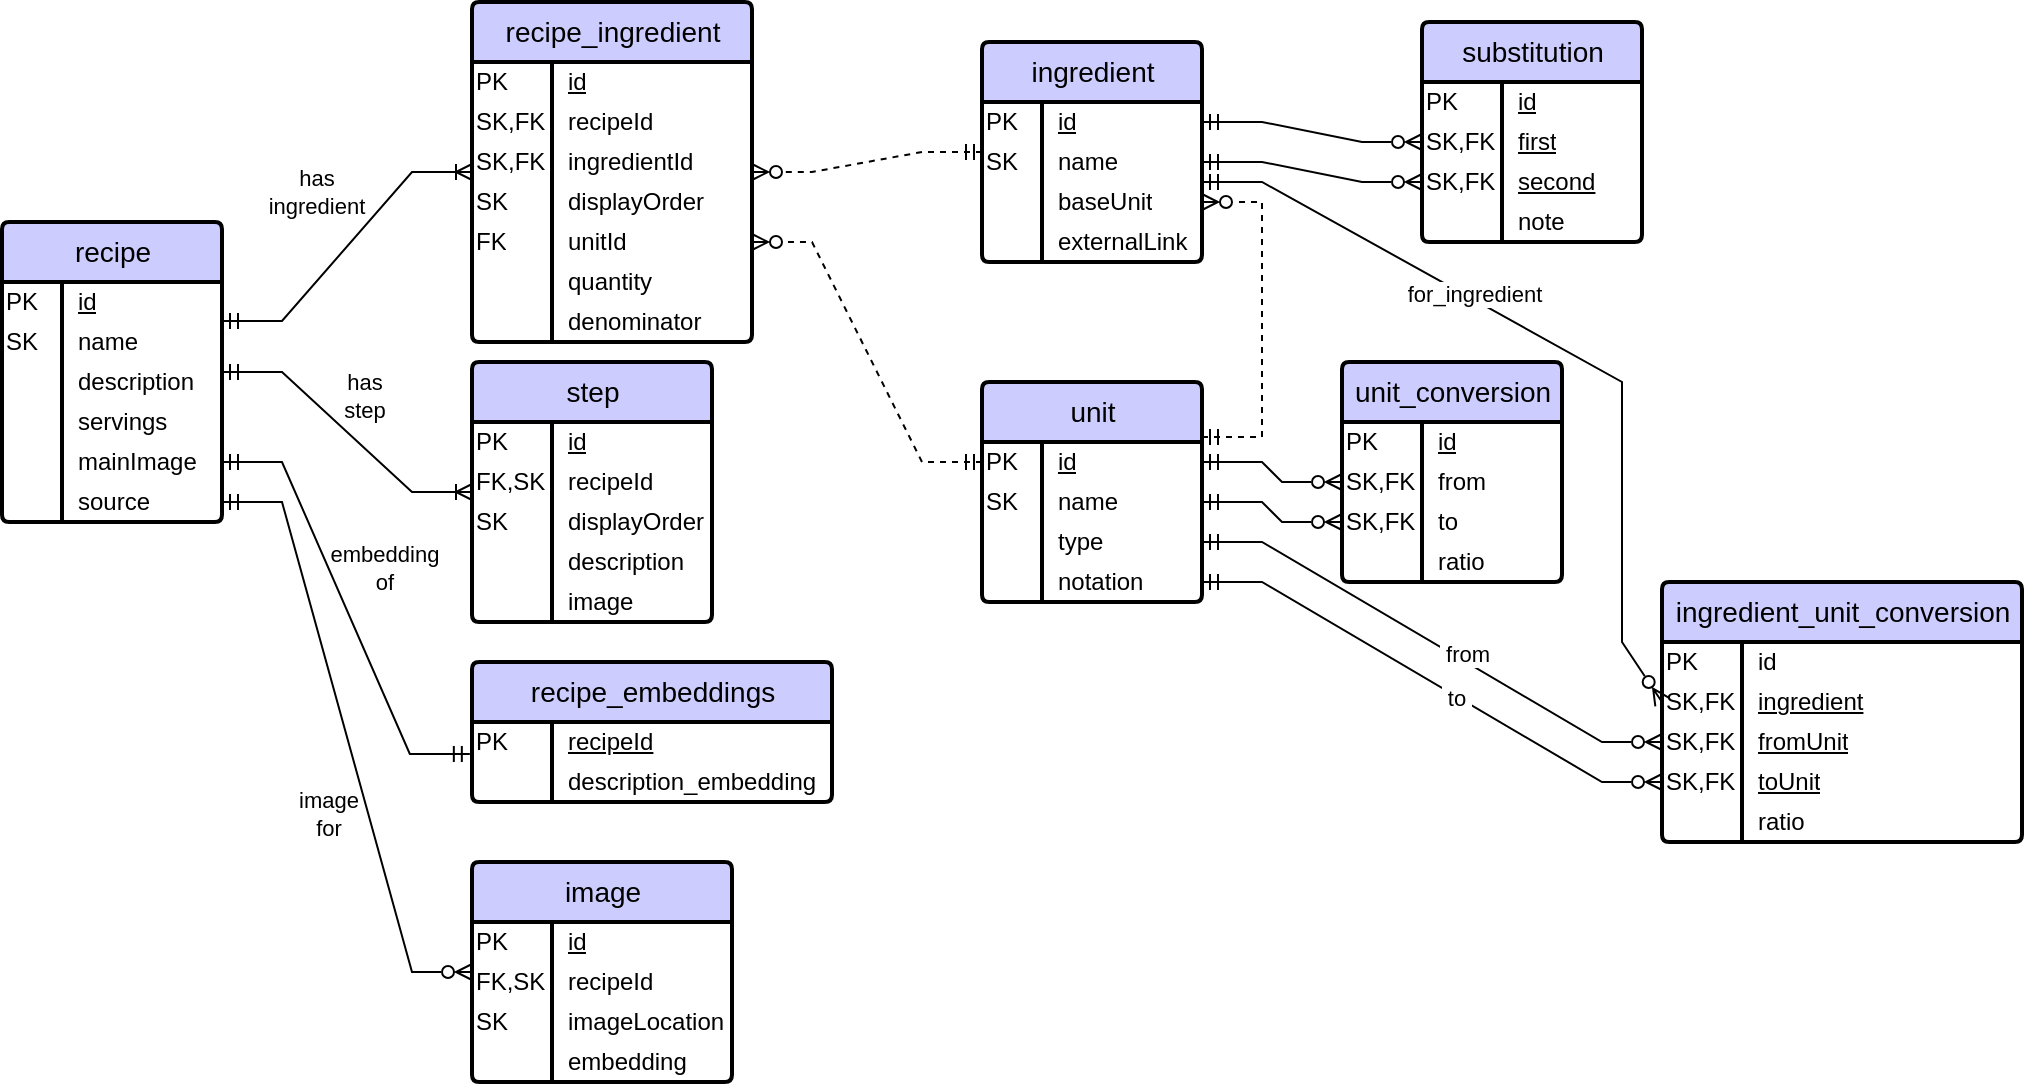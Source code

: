 <mxfile version="26.2.2">
  <diagram id="C5RBs43oDa-KdzZeNtuy" name="Page-1">
    <mxGraphModel dx="1127" dy="641" grid="1" gridSize="10" guides="1" tooltips="1" connect="1" arrows="1" fold="1" page="1" pageScale="1" pageWidth="827" pageHeight="1169" math="0" shadow="0">
      <root>
        <mxCell id="WIyWlLk6GJQsqaUBKTNV-0" />
        <mxCell id="WIyWlLk6GJQsqaUBKTNV-1" parent="WIyWlLk6GJQsqaUBKTNV-0" />
        <mxCell id="gurMtBkQaNvhxzcTF5mW-20" value="" style="edgeStyle=entityRelationEdgeStyle;fontSize=12;html=1;endArrow=ERmandOne;rounded=0;startArrow=ERoneToMany;startFill=0;endFill=0;" parent="WIyWlLk6GJQsqaUBKTNV-1" source="hTsf-DErTm7z_5NBIYC7-52" target="hTsf-DErTm7z_5NBIYC7-36" edge="1">
          <mxGeometry width="100" height="100" relative="1" as="geometry">
            <mxPoint x="410" y="380" as="sourcePoint" />
            <mxPoint x="390" y="390" as="targetPoint" />
            <Array as="points">
              <mxPoint x="250" y="390" />
              <mxPoint x="190" y="380" />
              <mxPoint x="370" y="360" />
              <mxPoint x="350" y="310" />
              <mxPoint x="380" y="390" />
              <mxPoint x="240" y="380" />
            </Array>
          </mxGeometry>
        </mxCell>
        <mxCell id="gurMtBkQaNvhxzcTF5mW-21" value="" style="edgeStyle=entityRelationEdgeStyle;fontSize=12;html=1;endArrow=ERzeroToMany;rounded=0;startArrow=ERmandOne;startFill=0;endFill=0;dashed=1;" parent="WIyWlLk6GJQsqaUBKTNV-1" source="hTsf-DErTm7z_5NBIYC7-68" target="hTsf-DErTm7z_5NBIYC7-9" edge="1">
          <mxGeometry width="100" height="100" relative="1" as="geometry">
            <mxPoint x="480" y="410" as="sourcePoint" />
            <mxPoint x="320" y="295" as="targetPoint" />
            <Array as="points">
              <mxPoint x="260" y="400" />
              <mxPoint x="200" y="390" />
              <mxPoint x="380" y="370" />
              <mxPoint x="360" y="320" />
              <mxPoint x="390" y="400" />
              <mxPoint x="250" y="390" />
            </Array>
          </mxGeometry>
        </mxCell>
        <mxCell id="KsBG2murOsYzV_iLkRR9-3" value="" style="edgeStyle=entityRelationEdgeStyle;fontSize=12;html=1;endArrow=ERoneToMany;rounded=0;startArrow=ERmandOne;startFill=0;endFill=0;exitX=1;exitY=-0.025;exitDx=0;exitDy=0;exitPerimeter=0;" parent="WIyWlLk6GJQsqaUBKTNV-1" source="hTsf-DErTm7z_5NBIYC7-40" target="hTsf-DErTm7z_5NBIYC7-9" edge="1">
          <mxGeometry width="100" height="100" relative="1" as="geometry">
            <mxPoint x="400" y="345" as="sourcePoint" />
            <mxPoint x="340" y="250" as="targetPoint" />
            <Array as="points">
              <mxPoint x="190" y="530" />
              <mxPoint x="130" y="520" />
              <mxPoint x="310" y="500" />
              <mxPoint x="290" y="450" />
              <mxPoint x="320" y="530" />
              <mxPoint x="180" y="520" />
            </Array>
          </mxGeometry>
        </mxCell>
        <mxCell id="hTsf-DErTm7z_5NBIYC7-9" value="&lt;span style=&quot;font-weight: normal;&quot;&gt;&lt;font style=&quot;font-size: 14px;&quot;&gt;recipe_ingredient&lt;/font&gt;&lt;/span&gt;" style="shape=table;startSize=30;container=1;collapsible=1;childLayout=tableLayout;fixedRows=1;rowLines=0;fontStyle=1;align=center;resizeLast=1;html=1;movable=1;resizable=1;rotatable=1;deletable=1;editable=1;locked=0;connectable=1;fillColor=light-dark(#ccccff, #ededed);strokeWidth=2;rounded=1;arcSize=4;" parent="WIyWlLk6GJQsqaUBKTNV-1" vertex="1">
          <mxGeometry x="335" y="170" width="140" height="170" as="geometry" />
        </mxCell>
        <mxCell id="gl9Y3cSXd7K3jxIMxnib-12" style="shape=tableRow;horizontal=0;startSize=0;swimlaneHead=0;swimlaneBody=0;fillColor=none;collapsible=0;dropTarget=0;points=[[0,0.5],[1,0.5]];portConstraint=eastwest;top=0;left=0;right=0;bottom=0;" parent="hTsf-DErTm7z_5NBIYC7-9" vertex="1">
          <mxGeometry y="30" width="140" height="20" as="geometry" />
        </mxCell>
        <mxCell id="gl9Y3cSXd7K3jxIMxnib-13" value="PK" style="shape=partialRectangle;connectable=0;fillColor=none;top=0;left=0;bottom=0;right=0;editable=1;overflow=hidden;whiteSpace=wrap;html=1;align=left;" parent="gl9Y3cSXd7K3jxIMxnib-12" vertex="1">
          <mxGeometry width="40" height="20" as="geometry">
            <mxRectangle width="40" height="20" as="alternateBounds" />
          </mxGeometry>
        </mxCell>
        <mxCell id="gl9Y3cSXd7K3jxIMxnib-14" value="&lt;u&gt;id&lt;/u&gt;" style="shape=partialRectangle;connectable=0;fillColor=none;top=0;left=0;bottom=0;right=0;align=left;spacingLeft=6;overflow=hidden;whiteSpace=wrap;html=1;" parent="gl9Y3cSXd7K3jxIMxnib-12" vertex="1">
          <mxGeometry x="40" width="100" height="20" as="geometry">
            <mxRectangle width="100" height="20" as="alternateBounds" />
          </mxGeometry>
        </mxCell>
        <mxCell id="hTsf-DErTm7z_5NBIYC7-13" value="" style="shape=tableRow;horizontal=0;startSize=0;swimlaneHead=0;swimlaneBody=0;fillColor=none;collapsible=0;dropTarget=0;points=[[0,0.5],[1,0.5]];portConstraint=eastwest;top=0;left=0;right=0;bottom=0;" parent="hTsf-DErTm7z_5NBIYC7-9" vertex="1">
          <mxGeometry y="50" width="140" height="20" as="geometry" />
        </mxCell>
        <mxCell id="hTsf-DErTm7z_5NBIYC7-14" value="SK,FK" style="shape=partialRectangle;connectable=0;fillColor=none;top=0;left=0;bottom=0;right=0;editable=1;overflow=hidden;whiteSpace=wrap;html=1;align=left;" parent="hTsf-DErTm7z_5NBIYC7-13" vertex="1">
          <mxGeometry width="40" height="20" as="geometry">
            <mxRectangle width="40" height="20" as="alternateBounds" />
          </mxGeometry>
        </mxCell>
        <mxCell id="hTsf-DErTm7z_5NBIYC7-15" value="recipeId" style="shape=partialRectangle;connectable=0;fillColor=none;top=0;left=0;bottom=0;right=0;align=left;spacingLeft=6;overflow=hidden;whiteSpace=wrap;html=1;" parent="hTsf-DErTm7z_5NBIYC7-13" vertex="1">
          <mxGeometry x="40" width="100" height="20" as="geometry">
            <mxRectangle width="100" height="20" as="alternateBounds" />
          </mxGeometry>
        </mxCell>
        <mxCell id="hTsf-DErTm7z_5NBIYC7-16" value="" style="shape=tableRow;horizontal=0;startSize=0;swimlaneHead=0;swimlaneBody=0;fillColor=none;collapsible=0;dropTarget=0;points=[[0,0.5],[1,0.5]];portConstraint=eastwest;top=0;left=0;right=0;bottom=0;" parent="hTsf-DErTm7z_5NBIYC7-9" vertex="1">
          <mxGeometry y="70" width="140" height="20" as="geometry" />
        </mxCell>
        <mxCell id="hTsf-DErTm7z_5NBIYC7-17" value="SK,FK" style="shape=partialRectangle;connectable=0;fillColor=none;top=0;left=0;bottom=0;right=0;editable=1;overflow=hidden;whiteSpace=wrap;html=1;align=left;" parent="hTsf-DErTm7z_5NBIYC7-16" vertex="1">
          <mxGeometry width="40" height="20" as="geometry">
            <mxRectangle width="40" height="20" as="alternateBounds" />
          </mxGeometry>
        </mxCell>
        <mxCell id="hTsf-DErTm7z_5NBIYC7-18" value="ingredientId" style="shape=partialRectangle;connectable=0;fillColor=none;top=0;left=0;bottom=0;right=0;align=left;spacingLeft=6;overflow=hidden;whiteSpace=wrap;html=1;" parent="hTsf-DErTm7z_5NBIYC7-16" vertex="1">
          <mxGeometry x="40" width="100" height="20" as="geometry">
            <mxRectangle width="100" height="20" as="alternateBounds" />
          </mxGeometry>
        </mxCell>
        <mxCell id="hTsf-DErTm7z_5NBIYC7-19" value="" style="shape=tableRow;horizontal=0;startSize=0;swimlaneHead=0;swimlaneBody=0;fillColor=none;collapsible=0;dropTarget=0;points=[[0,0.5],[1,0.5]];portConstraint=eastwest;top=0;left=0;right=0;bottom=0;" parent="hTsf-DErTm7z_5NBIYC7-9" vertex="1">
          <mxGeometry y="90" width="140" height="20" as="geometry" />
        </mxCell>
        <mxCell id="hTsf-DErTm7z_5NBIYC7-20" value="SK" style="shape=partialRectangle;connectable=0;fillColor=none;top=0;left=0;bottom=0;right=0;editable=1;overflow=hidden;whiteSpace=wrap;html=1;align=left;" parent="hTsf-DErTm7z_5NBIYC7-19" vertex="1">
          <mxGeometry width="40" height="20" as="geometry">
            <mxRectangle width="40" height="20" as="alternateBounds" />
          </mxGeometry>
        </mxCell>
        <mxCell id="hTsf-DErTm7z_5NBIYC7-21" value="displayOrder" style="shape=partialRectangle;connectable=0;fillColor=none;top=0;left=0;bottom=0;right=0;align=left;spacingLeft=6;overflow=hidden;whiteSpace=wrap;html=1;" parent="hTsf-DErTm7z_5NBIYC7-19" vertex="1">
          <mxGeometry x="40" width="100" height="20" as="geometry">
            <mxRectangle width="100" height="20" as="alternateBounds" />
          </mxGeometry>
        </mxCell>
        <mxCell id="hTsf-DErTm7z_5NBIYC7-29" style="shape=tableRow;horizontal=0;startSize=0;swimlaneHead=0;swimlaneBody=0;fillColor=none;collapsible=0;dropTarget=0;points=[[0,0.5],[1,0.5]];portConstraint=eastwest;top=0;left=0;right=0;bottom=0;" parent="hTsf-DErTm7z_5NBIYC7-9" vertex="1">
          <mxGeometry y="110" width="140" height="20" as="geometry" />
        </mxCell>
        <mxCell id="hTsf-DErTm7z_5NBIYC7-30" value="FK" style="shape=partialRectangle;connectable=0;fillColor=none;top=0;left=0;bottom=0;right=0;editable=1;overflow=hidden;whiteSpace=wrap;html=1;align=left;" parent="hTsf-DErTm7z_5NBIYC7-29" vertex="1">
          <mxGeometry width="40" height="20" as="geometry">
            <mxRectangle width="40" height="20" as="alternateBounds" />
          </mxGeometry>
        </mxCell>
        <mxCell id="hTsf-DErTm7z_5NBIYC7-31" value="unitId" style="shape=partialRectangle;connectable=0;fillColor=none;top=0;left=0;bottom=0;right=0;align=left;spacingLeft=6;overflow=hidden;whiteSpace=wrap;html=1;" parent="hTsf-DErTm7z_5NBIYC7-29" vertex="1">
          <mxGeometry x="40" width="100" height="20" as="geometry">
            <mxRectangle width="100" height="20" as="alternateBounds" />
          </mxGeometry>
        </mxCell>
        <mxCell id="hTsf-DErTm7z_5NBIYC7-32" style="shape=tableRow;horizontal=0;startSize=0;swimlaneHead=0;swimlaneBody=0;fillColor=none;collapsible=0;dropTarget=0;points=[[0,0.5],[1,0.5]];portConstraint=eastwest;top=0;left=0;right=0;bottom=0;" parent="hTsf-DErTm7z_5NBIYC7-9" vertex="1">
          <mxGeometry y="130" width="140" height="20" as="geometry" />
        </mxCell>
        <mxCell id="hTsf-DErTm7z_5NBIYC7-33" style="shape=partialRectangle;connectable=0;fillColor=none;top=0;left=0;bottom=0;right=0;editable=1;overflow=hidden;whiteSpace=wrap;html=1;align=left;" parent="hTsf-DErTm7z_5NBIYC7-32" vertex="1">
          <mxGeometry width="40" height="20" as="geometry">
            <mxRectangle width="40" height="20" as="alternateBounds" />
          </mxGeometry>
        </mxCell>
        <mxCell id="hTsf-DErTm7z_5NBIYC7-34" value="quantity" style="shape=partialRectangle;connectable=0;fillColor=none;top=0;left=0;bottom=0;right=0;align=left;spacingLeft=6;overflow=hidden;whiteSpace=wrap;html=1;" parent="hTsf-DErTm7z_5NBIYC7-32" vertex="1">
          <mxGeometry x="40" width="100" height="20" as="geometry">
            <mxRectangle width="100" height="20" as="alternateBounds" />
          </mxGeometry>
        </mxCell>
        <mxCell id="gl9Y3cSXd7K3jxIMxnib-0" style="shape=tableRow;horizontal=0;startSize=0;swimlaneHead=0;swimlaneBody=0;fillColor=none;collapsible=0;dropTarget=0;points=[[0,0.5],[1,0.5]];portConstraint=eastwest;top=0;left=0;right=0;bottom=0;" parent="hTsf-DErTm7z_5NBIYC7-9" vertex="1">
          <mxGeometry y="150" width="140" height="20" as="geometry" />
        </mxCell>
        <mxCell id="gl9Y3cSXd7K3jxIMxnib-1" style="shape=partialRectangle;connectable=0;fillColor=none;top=0;left=0;bottom=0;right=0;editable=1;overflow=hidden;whiteSpace=wrap;html=1;align=left;" parent="gl9Y3cSXd7K3jxIMxnib-0" vertex="1">
          <mxGeometry width="40" height="20" as="geometry">
            <mxRectangle width="40" height="20" as="alternateBounds" />
          </mxGeometry>
        </mxCell>
        <mxCell id="gl9Y3cSXd7K3jxIMxnib-2" value="denominator" style="shape=partialRectangle;connectable=0;fillColor=none;top=0;left=0;bottom=0;right=0;align=left;spacingLeft=6;overflow=hidden;whiteSpace=wrap;html=1;" parent="gl9Y3cSXd7K3jxIMxnib-0" vertex="1">
          <mxGeometry x="40" width="100" height="20" as="geometry">
            <mxRectangle width="100" height="20" as="alternateBounds" />
          </mxGeometry>
        </mxCell>
        <mxCell id="hTsf-DErTm7z_5NBIYC7-36" value="&lt;span style=&quot;font-weight: normal;&quot;&gt;&lt;font style=&quot;font-size: 14px;&quot;&gt;recipe&lt;/font&gt;&lt;/span&gt;" style="shape=table;startSize=30;container=1;collapsible=1;childLayout=tableLayout;fixedRows=1;rowLines=0;fontStyle=1;align=center;resizeLast=1;html=1;movable=1;resizable=1;rotatable=1;deletable=1;editable=1;locked=0;connectable=1;fillColor=light-dark(#ccccff, #ededed);strokeWidth=2;rounded=1;arcSize=4;" parent="WIyWlLk6GJQsqaUBKTNV-1" vertex="1">
          <mxGeometry x="100" y="280" width="110" height="150" as="geometry" />
        </mxCell>
        <mxCell id="hTsf-DErTm7z_5NBIYC7-37" value="" style="shape=tableRow;horizontal=0;startSize=0;swimlaneHead=0;swimlaneBody=0;fillColor=none;collapsible=0;dropTarget=0;points=[[0,0.5],[1,0.5]];portConstraint=eastwest;top=0;left=0;right=0;bottom=0;" parent="hTsf-DErTm7z_5NBIYC7-36" vertex="1">
          <mxGeometry y="30" width="110" height="20" as="geometry" />
        </mxCell>
        <mxCell id="hTsf-DErTm7z_5NBIYC7-38" value="PK" style="shape=partialRectangle;connectable=0;fillColor=none;top=0;left=0;bottom=0;right=0;editable=1;overflow=hidden;whiteSpace=wrap;html=1;align=left;" parent="hTsf-DErTm7z_5NBIYC7-37" vertex="1">
          <mxGeometry width="30" height="20" as="geometry">
            <mxRectangle width="30" height="20" as="alternateBounds" />
          </mxGeometry>
        </mxCell>
        <mxCell id="hTsf-DErTm7z_5NBIYC7-39" value="&lt;u&gt;id&lt;/u&gt;" style="shape=partialRectangle;connectable=0;fillColor=none;top=0;left=0;bottom=0;right=0;align=left;spacingLeft=6;overflow=hidden;whiteSpace=wrap;html=1;" parent="hTsf-DErTm7z_5NBIYC7-37" vertex="1">
          <mxGeometry x="30" width="80" height="20" as="geometry">
            <mxRectangle width="80" height="20" as="alternateBounds" />
          </mxGeometry>
        </mxCell>
        <mxCell id="hTsf-DErTm7z_5NBIYC7-40" value="" style="shape=tableRow;horizontal=0;startSize=0;swimlaneHead=0;swimlaneBody=0;fillColor=none;collapsible=0;dropTarget=0;points=[[0,0.5],[1,0.5]];portConstraint=eastwest;top=0;left=0;right=0;bottom=0;" parent="hTsf-DErTm7z_5NBIYC7-36" vertex="1">
          <mxGeometry y="50" width="110" height="20" as="geometry" />
        </mxCell>
        <mxCell id="hTsf-DErTm7z_5NBIYC7-41" value="SK" style="shape=partialRectangle;connectable=0;fillColor=none;top=0;left=0;bottom=0;right=0;editable=1;overflow=hidden;whiteSpace=wrap;html=1;align=left;" parent="hTsf-DErTm7z_5NBIYC7-40" vertex="1">
          <mxGeometry width="30" height="20" as="geometry">
            <mxRectangle width="30" height="20" as="alternateBounds" />
          </mxGeometry>
        </mxCell>
        <mxCell id="hTsf-DErTm7z_5NBIYC7-42" value="name" style="shape=partialRectangle;connectable=0;fillColor=none;top=0;left=0;bottom=0;right=0;align=left;spacingLeft=6;overflow=hidden;whiteSpace=wrap;html=1;" parent="hTsf-DErTm7z_5NBIYC7-40" vertex="1">
          <mxGeometry x="30" width="80" height="20" as="geometry">
            <mxRectangle width="80" height="20" as="alternateBounds" />
          </mxGeometry>
        </mxCell>
        <mxCell id="hTsf-DErTm7z_5NBIYC7-43" value="" style="shape=tableRow;horizontal=0;startSize=0;swimlaneHead=0;swimlaneBody=0;fillColor=none;collapsible=0;dropTarget=0;points=[[0,0.5],[1,0.5]];portConstraint=eastwest;top=0;left=0;right=0;bottom=0;" parent="hTsf-DErTm7z_5NBIYC7-36" vertex="1">
          <mxGeometry y="70" width="110" height="20" as="geometry" />
        </mxCell>
        <mxCell id="hTsf-DErTm7z_5NBIYC7-44" value="" style="shape=partialRectangle;connectable=0;fillColor=none;top=0;left=0;bottom=0;right=0;editable=1;overflow=hidden;whiteSpace=wrap;html=1;align=left;" parent="hTsf-DErTm7z_5NBIYC7-43" vertex="1">
          <mxGeometry width="30" height="20" as="geometry">
            <mxRectangle width="30" height="20" as="alternateBounds" />
          </mxGeometry>
        </mxCell>
        <mxCell id="hTsf-DErTm7z_5NBIYC7-45" value="description" style="shape=partialRectangle;connectable=0;fillColor=none;top=0;left=0;bottom=0;right=0;align=left;spacingLeft=6;overflow=hidden;whiteSpace=wrap;html=1;" parent="hTsf-DErTm7z_5NBIYC7-43" vertex="1">
          <mxGeometry x="30" width="80" height="20" as="geometry">
            <mxRectangle width="80" height="20" as="alternateBounds" />
          </mxGeometry>
        </mxCell>
        <mxCell id="hTsf-DErTm7z_5NBIYC7-46" style="shape=tableRow;horizontal=0;startSize=0;swimlaneHead=0;swimlaneBody=0;fillColor=none;collapsible=0;dropTarget=0;points=[[0,0.5],[1,0.5]];portConstraint=eastwest;top=0;left=0;right=0;bottom=0;" parent="hTsf-DErTm7z_5NBIYC7-36" vertex="1">
          <mxGeometry y="90" width="110" height="20" as="geometry" />
        </mxCell>
        <mxCell id="hTsf-DErTm7z_5NBIYC7-47" style="shape=partialRectangle;connectable=0;fillColor=none;top=0;left=0;bottom=0;right=0;editable=1;overflow=hidden;whiteSpace=wrap;html=1;align=left;" parent="hTsf-DErTm7z_5NBIYC7-46" vertex="1">
          <mxGeometry width="30" height="20" as="geometry">
            <mxRectangle width="30" height="20" as="alternateBounds" />
          </mxGeometry>
        </mxCell>
        <mxCell id="hTsf-DErTm7z_5NBIYC7-48" value="servings" style="shape=partialRectangle;connectable=0;fillColor=none;top=0;left=0;bottom=0;right=0;align=left;spacingLeft=6;overflow=hidden;whiteSpace=wrap;html=1;" parent="hTsf-DErTm7z_5NBIYC7-46" vertex="1">
          <mxGeometry x="30" width="80" height="20" as="geometry">
            <mxRectangle width="80" height="20" as="alternateBounds" />
          </mxGeometry>
        </mxCell>
        <mxCell id="hTsf-DErTm7z_5NBIYC7-49" style="shape=tableRow;horizontal=0;startSize=0;swimlaneHead=0;swimlaneBody=0;fillColor=none;collapsible=0;dropTarget=0;points=[[0,0.5],[1,0.5]];portConstraint=eastwest;top=0;left=0;right=0;bottom=0;" parent="hTsf-DErTm7z_5NBIYC7-36" vertex="1">
          <mxGeometry y="110" width="110" height="20" as="geometry" />
        </mxCell>
        <mxCell id="hTsf-DErTm7z_5NBIYC7-50" style="shape=partialRectangle;connectable=0;fillColor=none;top=0;left=0;bottom=0;right=0;editable=1;overflow=hidden;whiteSpace=wrap;html=1;align=left;" parent="hTsf-DErTm7z_5NBIYC7-49" vertex="1">
          <mxGeometry width="30" height="20" as="geometry">
            <mxRectangle width="30" height="20" as="alternateBounds" />
          </mxGeometry>
        </mxCell>
        <mxCell id="hTsf-DErTm7z_5NBIYC7-51" value="mainImage" style="shape=partialRectangle;connectable=0;fillColor=none;top=0;left=0;bottom=0;right=0;align=left;spacingLeft=6;overflow=hidden;whiteSpace=wrap;html=1;" parent="hTsf-DErTm7z_5NBIYC7-49" vertex="1">
          <mxGeometry x="30" width="80" height="20" as="geometry">
            <mxRectangle width="80" height="20" as="alternateBounds" />
          </mxGeometry>
        </mxCell>
        <mxCell id="Ktnxfv4g01WFSzEbiyCw-0" style="shape=tableRow;horizontal=0;startSize=0;swimlaneHead=0;swimlaneBody=0;fillColor=none;collapsible=0;dropTarget=0;points=[[0,0.5],[1,0.5]];portConstraint=eastwest;top=0;left=0;right=0;bottom=0;" vertex="1" parent="hTsf-DErTm7z_5NBIYC7-36">
          <mxGeometry y="130" width="110" height="20" as="geometry" />
        </mxCell>
        <mxCell id="Ktnxfv4g01WFSzEbiyCw-1" style="shape=partialRectangle;connectable=0;fillColor=none;top=0;left=0;bottom=0;right=0;editable=1;overflow=hidden;whiteSpace=wrap;html=1;align=left;" vertex="1" parent="Ktnxfv4g01WFSzEbiyCw-0">
          <mxGeometry width="30" height="20" as="geometry">
            <mxRectangle width="30" height="20" as="alternateBounds" />
          </mxGeometry>
        </mxCell>
        <mxCell id="Ktnxfv4g01WFSzEbiyCw-2" value="source" style="shape=partialRectangle;connectable=0;fillColor=none;top=0;left=0;bottom=0;right=0;align=left;spacingLeft=6;overflow=hidden;whiteSpace=wrap;html=1;" vertex="1" parent="Ktnxfv4g01WFSzEbiyCw-0">
          <mxGeometry x="30" width="80" height="20" as="geometry">
            <mxRectangle width="80" height="20" as="alternateBounds" />
          </mxGeometry>
        </mxCell>
        <mxCell id="hTsf-DErTm7z_5NBIYC7-52" value="&lt;span style=&quot;font-weight: normal;&quot;&gt;&lt;font style=&quot;font-size: 14px;&quot;&gt;step&lt;/font&gt;&lt;/span&gt;" style="shape=table;startSize=30;container=1;collapsible=1;childLayout=tableLayout;fixedRows=1;rowLines=0;fontStyle=1;align=center;resizeLast=1;html=1;movable=1;resizable=1;rotatable=1;deletable=1;editable=1;locked=0;connectable=1;fillColor=light-dark(#ccccff, #ededed);strokeWidth=2;rounded=1;arcSize=4;" parent="WIyWlLk6GJQsqaUBKTNV-1" vertex="1">
          <mxGeometry x="335" y="350" width="120" height="130" as="geometry" />
        </mxCell>
        <mxCell id="hTsf-DErTm7z_5NBIYC7-53" value="" style="shape=tableRow;horizontal=0;startSize=0;swimlaneHead=0;swimlaneBody=0;fillColor=none;collapsible=0;dropTarget=0;points=[[0,0.5],[1,0.5]];portConstraint=eastwest;top=0;left=0;right=0;bottom=0;" parent="hTsf-DErTm7z_5NBIYC7-52" vertex="1">
          <mxGeometry y="30" width="120" height="20" as="geometry" />
        </mxCell>
        <mxCell id="hTsf-DErTm7z_5NBIYC7-54" value="PK" style="shape=partialRectangle;connectable=0;fillColor=none;top=0;left=0;bottom=0;right=0;editable=1;overflow=hidden;whiteSpace=wrap;html=1;align=left;" parent="hTsf-DErTm7z_5NBIYC7-53" vertex="1">
          <mxGeometry width="40" height="20" as="geometry">
            <mxRectangle width="40" height="20" as="alternateBounds" />
          </mxGeometry>
        </mxCell>
        <mxCell id="hTsf-DErTm7z_5NBIYC7-55" value="&lt;u&gt;id&lt;/u&gt;" style="shape=partialRectangle;connectable=0;fillColor=none;top=0;left=0;bottom=0;right=0;align=left;spacingLeft=6;overflow=hidden;whiteSpace=wrap;html=1;" parent="hTsf-DErTm7z_5NBIYC7-53" vertex="1">
          <mxGeometry x="40" width="80" height="20" as="geometry">
            <mxRectangle width="80" height="20" as="alternateBounds" />
          </mxGeometry>
        </mxCell>
        <mxCell id="hTsf-DErTm7z_5NBIYC7-56" value="" style="shape=tableRow;horizontal=0;startSize=0;swimlaneHead=0;swimlaneBody=0;fillColor=none;collapsible=0;dropTarget=0;points=[[0,0.5],[1,0.5]];portConstraint=eastwest;top=0;left=0;right=0;bottom=0;" parent="hTsf-DErTm7z_5NBIYC7-52" vertex="1">
          <mxGeometry y="50" width="120" height="20" as="geometry" />
        </mxCell>
        <mxCell id="hTsf-DErTm7z_5NBIYC7-57" value="FK,SK" style="shape=partialRectangle;connectable=0;fillColor=none;top=0;left=0;bottom=0;right=0;editable=1;overflow=hidden;whiteSpace=wrap;html=1;align=left;" parent="hTsf-DErTm7z_5NBIYC7-56" vertex="1">
          <mxGeometry width="40" height="20" as="geometry">
            <mxRectangle width="40" height="20" as="alternateBounds" />
          </mxGeometry>
        </mxCell>
        <mxCell id="hTsf-DErTm7z_5NBIYC7-58" value="recipeId" style="shape=partialRectangle;connectable=0;fillColor=none;top=0;left=0;bottom=0;right=0;align=left;spacingLeft=6;overflow=hidden;whiteSpace=wrap;html=1;" parent="hTsf-DErTm7z_5NBIYC7-56" vertex="1">
          <mxGeometry x="40" width="80" height="20" as="geometry">
            <mxRectangle width="80" height="20" as="alternateBounds" />
          </mxGeometry>
        </mxCell>
        <mxCell id="hTsf-DErTm7z_5NBIYC7-59" value="" style="shape=tableRow;horizontal=0;startSize=0;swimlaneHead=0;swimlaneBody=0;fillColor=none;collapsible=0;dropTarget=0;points=[[0,0.5],[1,0.5]];portConstraint=eastwest;top=0;left=0;right=0;bottom=0;" parent="hTsf-DErTm7z_5NBIYC7-52" vertex="1">
          <mxGeometry y="70" width="120" height="20" as="geometry" />
        </mxCell>
        <mxCell id="hTsf-DErTm7z_5NBIYC7-60" value="SK" style="shape=partialRectangle;connectable=0;fillColor=none;top=0;left=0;bottom=0;right=0;editable=1;overflow=hidden;whiteSpace=wrap;html=1;align=left;" parent="hTsf-DErTm7z_5NBIYC7-59" vertex="1">
          <mxGeometry width="40" height="20" as="geometry">
            <mxRectangle width="40" height="20" as="alternateBounds" />
          </mxGeometry>
        </mxCell>
        <mxCell id="hTsf-DErTm7z_5NBIYC7-61" value="displayOrder" style="shape=partialRectangle;connectable=0;fillColor=none;top=0;left=0;bottom=0;right=0;align=left;spacingLeft=6;overflow=hidden;whiteSpace=wrap;html=1;" parent="hTsf-DErTm7z_5NBIYC7-59" vertex="1">
          <mxGeometry x="40" width="80" height="20" as="geometry">
            <mxRectangle width="80" height="20" as="alternateBounds" />
          </mxGeometry>
        </mxCell>
        <mxCell id="hTsf-DErTm7z_5NBIYC7-62" style="shape=tableRow;horizontal=0;startSize=0;swimlaneHead=0;swimlaneBody=0;fillColor=none;collapsible=0;dropTarget=0;points=[[0,0.5],[1,0.5]];portConstraint=eastwest;top=0;left=0;right=0;bottom=0;" parent="hTsf-DErTm7z_5NBIYC7-52" vertex="1">
          <mxGeometry y="90" width="120" height="20" as="geometry" />
        </mxCell>
        <mxCell id="hTsf-DErTm7z_5NBIYC7-63" style="shape=partialRectangle;connectable=0;fillColor=none;top=0;left=0;bottom=0;right=0;editable=1;overflow=hidden;whiteSpace=wrap;html=1;align=left;" parent="hTsf-DErTm7z_5NBIYC7-62" vertex="1">
          <mxGeometry width="40" height="20" as="geometry">
            <mxRectangle width="40" height="20" as="alternateBounds" />
          </mxGeometry>
        </mxCell>
        <mxCell id="hTsf-DErTm7z_5NBIYC7-64" value="description" style="shape=partialRectangle;connectable=0;fillColor=none;top=0;left=0;bottom=0;right=0;align=left;spacingLeft=6;overflow=hidden;whiteSpace=wrap;html=1;" parent="hTsf-DErTm7z_5NBIYC7-62" vertex="1">
          <mxGeometry x="40" width="80" height="20" as="geometry">
            <mxRectangle width="80" height="20" as="alternateBounds" />
          </mxGeometry>
        </mxCell>
        <mxCell id="hTsf-DErTm7z_5NBIYC7-113" style="shape=tableRow;horizontal=0;startSize=0;swimlaneHead=0;swimlaneBody=0;fillColor=none;collapsible=0;dropTarget=0;points=[[0,0.5],[1,0.5]];portConstraint=eastwest;top=0;left=0;right=0;bottom=0;" parent="hTsf-DErTm7z_5NBIYC7-52" vertex="1">
          <mxGeometry y="110" width="120" height="20" as="geometry" />
        </mxCell>
        <mxCell id="hTsf-DErTm7z_5NBIYC7-114" style="shape=partialRectangle;connectable=0;fillColor=none;top=0;left=0;bottom=0;right=0;editable=1;overflow=hidden;whiteSpace=wrap;html=1;align=left;" parent="hTsf-DErTm7z_5NBIYC7-113" vertex="1">
          <mxGeometry width="40" height="20" as="geometry">
            <mxRectangle width="40" height="20" as="alternateBounds" />
          </mxGeometry>
        </mxCell>
        <mxCell id="hTsf-DErTm7z_5NBIYC7-115" value="image" style="shape=partialRectangle;connectable=0;fillColor=none;top=0;left=0;bottom=0;right=0;align=left;spacingLeft=6;overflow=hidden;whiteSpace=wrap;html=1;" parent="hTsf-DErTm7z_5NBIYC7-113" vertex="1">
          <mxGeometry x="40" width="80" height="20" as="geometry">
            <mxRectangle width="80" height="20" as="alternateBounds" />
          </mxGeometry>
        </mxCell>
        <mxCell id="hTsf-DErTm7z_5NBIYC7-68" value="&lt;span style=&quot;font-weight: normal;&quot;&gt;&lt;font style=&quot;font-size: 14px;&quot;&gt;ingredient&lt;/font&gt;&lt;/span&gt;" style="shape=table;startSize=30;container=1;collapsible=1;childLayout=tableLayout;fixedRows=1;rowLines=0;fontStyle=1;align=center;resizeLast=1;html=1;movable=1;resizable=1;rotatable=1;deletable=1;editable=1;locked=0;connectable=1;fillColor=light-dark(#ccccff, #ededed);strokeWidth=2;rounded=1;arcSize=4;" parent="WIyWlLk6GJQsqaUBKTNV-1" vertex="1">
          <mxGeometry x="590" y="190" width="110" height="110" as="geometry" />
        </mxCell>
        <mxCell id="hTsf-DErTm7z_5NBIYC7-69" value="" style="shape=tableRow;horizontal=0;startSize=0;swimlaneHead=0;swimlaneBody=0;fillColor=none;collapsible=0;dropTarget=0;points=[[0,0.5],[1,0.5]];portConstraint=eastwest;top=0;left=0;right=0;bottom=0;" parent="hTsf-DErTm7z_5NBIYC7-68" vertex="1">
          <mxGeometry y="30" width="110" height="20" as="geometry" />
        </mxCell>
        <mxCell id="hTsf-DErTm7z_5NBIYC7-70" value="PK" style="shape=partialRectangle;connectable=0;fillColor=none;top=0;left=0;bottom=0;right=0;editable=1;overflow=hidden;whiteSpace=wrap;html=1;align=left;" parent="hTsf-DErTm7z_5NBIYC7-69" vertex="1">
          <mxGeometry width="30" height="20" as="geometry">
            <mxRectangle width="30" height="20" as="alternateBounds" />
          </mxGeometry>
        </mxCell>
        <mxCell id="hTsf-DErTm7z_5NBIYC7-71" value="&lt;u&gt;id&lt;/u&gt;" style="shape=partialRectangle;connectable=0;fillColor=none;top=0;left=0;bottom=0;right=0;align=left;spacingLeft=6;overflow=hidden;whiteSpace=wrap;html=1;" parent="hTsf-DErTm7z_5NBIYC7-69" vertex="1">
          <mxGeometry x="30" width="80" height="20" as="geometry">
            <mxRectangle width="80" height="20" as="alternateBounds" />
          </mxGeometry>
        </mxCell>
        <mxCell id="hTsf-DErTm7z_5NBIYC7-72" value="" style="shape=tableRow;horizontal=0;startSize=0;swimlaneHead=0;swimlaneBody=0;fillColor=none;collapsible=0;dropTarget=0;points=[[0,0.5],[1,0.5]];portConstraint=eastwest;top=0;left=0;right=0;bottom=0;" parent="hTsf-DErTm7z_5NBIYC7-68" vertex="1">
          <mxGeometry y="50" width="110" height="20" as="geometry" />
        </mxCell>
        <mxCell id="hTsf-DErTm7z_5NBIYC7-73" value="SK" style="shape=partialRectangle;connectable=0;fillColor=none;top=0;left=0;bottom=0;right=0;editable=1;overflow=hidden;whiteSpace=wrap;html=1;align=left;" parent="hTsf-DErTm7z_5NBIYC7-72" vertex="1">
          <mxGeometry width="30" height="20" as="geometry">
            <mxRectangle width="30" height="20" as="alternateBounds" />
          </mxGeometry>
        </mxCell>
        <mxCell id="hTsf-DErTm7z_5NBIYC7-74" value="name" style="shape=partialRectangle;connectable=0;fillColor=none;top=0;left=0;bottom=0;right=0;align=left;spacingLeft=6;overflow=hidden;whiteSpace=wrap;html=1;" parent="hTsf-DErTm7z_5NBIYC7-72" vertex="1">
          <mxGeometry x="30" width="80" height="20" as="geometry">
            <mxRectangle width="80" height="20" as="alternateBounds" />
          </mxGeometry>
        </mxCell>
        <mxCell id="hTsf-DErTm7z_5NBIYC7-75" value="" style="shape=tableRow;horizontal=0;startSize=0;swimlaneHead=0;swimlaneBody=0;fillColor=none;collapsible=0;dropTarget=0;points=[[0,0.5],[1,0.5]];portConstraint=eastwest;top=0;left=0;right=0;bottom=0;" parent="hTsf-DErTm7z_5NBIYC7-68" vertex="1">
          <mxGeometry y="70" width="110" height="20" as="geometry" />
        </mxCell>
        <mxCell id="hTsf-DErTm7z_5NBIYC7-76" value="" style="shape=partialRectangle;connectable=0;fillColor=none;top=0;left=0;bottom=0;right=0;editable=1;overflow=hidden;whiteSpace=wrap;html=1;align=left;" parent="hTsf-DErTm7z_5NBIYC7-75" vertex="1">
          <mxGeometry width="30" height="20" as="geometry">
            <mxRectangle width="30" height="20" as="alternateBounds" />
          </mxGeometry>
        </mxCell>
        <mxCell id="hTsf-DErTm7z_5NBIYC7-77" value="baseUnit" style="shape=partialRectangle;connectable=0;fillColor=none;top=0;left=0;bottom=0;right=0;align=left;spacingLeft=6;overflow=hidden;whiteSpace=wrap;html=1;" parent="hTsf-DErTm7z_5NBIYC7-75" vertex="1">
          <mxGeometry x="30" width="80" height="20" as="geometry">
            <mxRectangle width="80" height="20" as="alternateBounds" />
          </mxGeometry>
        </mxCell>
        <mxCell id="JSY5HgKlnziRs05UENaY-0" style="shape=tableRow;horizontal=0;startSize=0;swimlaneHead=0;swimlaneBody=0;fillColor=none;collapsible=0;dropTarget=0;points=[[0,0.5],[1,0.5]];portConstraint=eastwest;top=0;left=0;right=0;bottom=0;" parent="hTsf-DErTm7z_5NBIYC7-68" vertex="1">
          <mxGeometry y="90" width="110" height="20" as="geometry" />
        </mxCell>
        <mxCell id="JSY5HgKlnziRs05UENaY-1" style="shape=partialRectangle;connectable=0;fillColor=none;top=0;left=0;bottom=0;right=0;editable=1;overflow=hidden;whiteSpace=wrap;html=1;align=left;" parent="JSY5HgKlnziRs05UENaY-0" vertex="1">
          <mxGeometry width="30" height="20" as="geometry">
            <mxRectangle width="30" height="20" as="alternateBounds" />
          </mxGeometry>
        </mxCell>
        <mxCell id="JSY5HgKlnziRs05UENaY-2" value="externalLink" style="shape=partialRectangle;connectable=0;fillColor=none;top=0;left=0;bottom=0;right=0;align=left;spacingLeft=6;overflow=hidden;whiteSpace=wrap;html=1;" parent="JSY5HgKlnziRs05UENaY-0" vertex="1">
          <mxGeometry x="30" width="80" height="20" as="geometry">
            <mxRectangle width="80" height="20" as="alternateBounds" />
          </mxGeometry>
        </mxCell>
        <mxCell id="hTsf-DErTm7z_5NBIYC7-81" value="&lt;span style=&quot;font-weight: normal;&quot;&gt;&lt;font style=&quot;font-size: 14px;&quot;&gt;unit&lt;/font&gt;&lt;/span&gt;" style="shape=table;startSize=30;container=1;collapsible=1;childLayout=tableLayout;fixedRows=1;rowLines=0;fontStyle=1;align=center;resizeLast=1;html=1;movable=1;resizable=1;rotatable=1;deletable=1;editable=1;locked=0;connectable=1;fillColor=light-dark(#ccccff, #ededed);strokeWidth=2;rounded=1;arcSize=4;" parent="WIyWlLk6GJQsqaUBKTNV-1" vertex="1">
          <mxGeometry x="590" y="360" width="110" height="110" as="geometry" />
        </mxCell>
        <mxCell id="hTsf-DErTm7z_5NBIYC7-82" value="" style="shape=tableRow;horizontal=0;startSize=0;swimlaneHead=0;swimlaneBody=0;fillColor=none;collapsible=0;dropTarget=0;points=[[0,0.5],[1,0.5]];portConstraint=eastwest;top=0;left=0;right=0;bottom=0;" parent="hTsf-DErTm7z_5NBIYC7-81" vertex="1">
          <mxGeometry y="30" width="110" height="20" as="geometry" />
        </mxCell>
        <mxCell id="hTsf-DErTm7z_5NBIYC7-83" value="PK" style="shape=partialRectangle;connectable=0;fillColor=none;top=0;left=0;bottom=0;right=0;editable=1;overflow=hidden;whiteSpace=wrap;html=1;align=left;" parent="hTsf-DErTm7z_5NBIYC7-82" vertex="1">
          <mxGeometry width="30" height="20" as="geometry">
            <mxRectangle width="30" height="20" as="alternateBounds" />
          </mxGeometry>
        </mxCell>
        <mxCell id="hTsf-DErTm7z_5NBIYC7-84" value="&lt;u&gt;id&lt;/u&gt;" style="shape=partialRectangle;connectable=0;fillColor=none;top=0;left=0;bottom=0;right=0;align=left;spacingLeft=6;overflow=hidden;whiteSpace=wrap;html=1;" parent="hTsf-DErTm7z_5NBIYC7-82" vertex="1">
          <mxGeometry x="30" width="80" height="20" as="geometry">
            <mxRectangle width="80" height="20" as="alternateBounds" />
          </mxGeometry>
        </mxCell>
        <mxCell id="hTsf-DErTm7z_5NBIYC7-85" value="" style="shape=tableRow;horizontal=0;startSize=0;swimlaneHead=0;swimlaneBody=0;fillColor=none;collapsible=0;dropTarget=0;points=[[0,0.5],[1,0.5]];portConstraint=eastwest;top=0;left=0;right=0;bottom=0;" parent="hTsf-DErTm7z_5NBIYC7-81" vertex="1">
          <mxGeometry y="50" width="110" height="20" as="geometry" />
        </mxCell>
        <mxCell id="hTsf-DErTm7z_5NBIYC7-86" value="SK" style="shape=partialRectangle;connectable=0;fillColor=none;top=0;left=0;bottom=0;right=0;editable=1;overflow=hidden;whiteSpace=wrap;html=1;align=left;" parent="hTsf-DErTm7z_5NBIYC7-85" vertex="1">
          <mxGeometry width="30" height="20" as="geometry">
            <mxRectangle width="30" height="20" as="alternateBounds" />
          </mxGeometry>
        </mxCell>
        <mxCell id="hTsf-DErTm7z_5NBIYC7-87" value="name" style="shape=partialRectangle;connectable=0;fillColor=none;top=0;left=0;bottom=0;right=0;align=left;spacingLeft=6;overflow=hidden;whiteSpace=wrap;html=1;" parent="hTsf-DErTm7z_5NBIYC7-85" vertex="1">
          <mxGeometry x="30" width="80" height="20" as="geometry">
            <mxRectangle width="80" height="20" as="alternateBounds" />
          </mxGeometry>
        </mxCell>
        <mxCell id="hTsf-DErTm7z_5NBIYC7-88" value="" style="shape=tableRow;horizontal=0;startSize=0;swimlaneHead=0;swimlaneBody=0;fillColor=none;collapsible=0;dropTarget=0;points=[[0,0.5],[1,0.5]];portConstraint=eastwest;top=0;left=0;right=0;bottom=0;" parent="hTsf-DErTm7z_5NBIYC7-81" vertex="1">
          <mxGeometry y="70" width="110" height="20" as="geometry" />
        </mxCell>
        <mxCell id="hTsf-DErTm7z_5NBIYC7-89" value="" style="shape=partialRectangle;connectable=0;fillColor=none;top=0;left=0;bottom=0;right=0;editable=1;overflow=hidden;whiteSpace=wrap;html=1;align=left;" parent="hTsf-DErTm7z_5NBIYC7-88" vertex="1">
          <mxGeometry width="30" height="20" as="geometry">
            <mxRectangle width="30" height="20" as="alternateBounds" />
          </mxGeometry>
        </mxCell>
        <mxCell id="hTsf-DErTm7z_5NBIYC7-90" value="type" style="shape=partialRectangle;connectable=0;fillColor=none;top=0;left=0;bottom=0;right=0;align=left;spacingLeft=6;overflow=hidden;whiteSpace=wrap;html=1;" parent="hTsf-DErTm7z_5NBIYC7-88" vertex="1">
          <mxGeometry x="30" width="80" height="20" as="geometry">
            <mxRectangle width="80" height="20" as="alternateBounds" />
          </mxGeometry>
        </mxCell>
        <mxCell id="hTsf-DErTm7z_5NBIYC7-91" style="shape=tableRow;horizontal=0;startSize=0;swimlaneHead=0;swimlaneBody=0;fillColor=none;collapsible=0;dropTarget=0;points=[[0,0.5],[1,0.5]];portConstraint=eastwest;top=0;left=0;right=0;bottom=0;" parent="hTsf-DErTm7z_5NBIYC7-81" vertex="1">
          <mxGeometry y="90" width="110" height="20" as="geometry" />
        </mxCell>
        <mxCell id="hTsf-DErTm7z_5NBIYC7-92" style="shape=partialRectangle;connectable=0;fillColor=none;top=0;left=0;bottom=0;right=0;editable=1;overflow=hidden;whiteSpace=wrap;html=1;align=left;" parent="hTsf-DErTm7z_5NBIYC7-91" vertex="1">
          <mxGeometry width="30" height="20" as="geometry">
            <mxRectangle width="30" height="20" as="alternateBounds" />
          </mxGeometry>
        </mxCell>
        <mxCell id="hTsf-DErTm7z_5NBIYC7-93" value="notation" style="shape=partialRectangle;connectable=0;fillColor=none;top=0;left=0;bottom=0;right=0;align=left;spacingLeft=6;overflow=hidden;whiteSpace=wrap;html=1;" parent="hTsf-DErTm7z_5NBIYC7-91" vertex="1">
          <mxGeometry x="30" width="80" height="20" as="geometry">
            <mxRectangle width="80" height="20" as="alternateBounds" />
          </mxGeometry>
        </mxCell>
        <mxCell id="hTsf-DErTm7z_5NBIYC7-94" value="&lt;span style=&quot;font-weight: normal;&quot;&gt;&lt;font style=&quot;font-size: 14px;&quot;&gt;unit_conversion&lt;/font&gt;&lt;/span&gt;" style="shape=table;startSize=30;container=1;collapsible=1;childLayout=tableLayout;fixedRows=1;rowLines=0;fontStyle=1;align=center;resizeLast=1;html=1;movable=1;resizable=1;rotatable=1;deletable=1;editable=1;locked=0;connectable=1;fillColor=light-dark(#ccccff, #ededed);strokeWidth=2;rounded=1;arcSize=4;" parent="WIyWlLk6GJQsqaUBKTNV-1" vertex="1">
          <mxGeometry x="770" y="350" width="110" height="110" as="geometry" />
        </mxCell>
        <mxCell id="gl9Y3cSXd7K3jxIMxnib-6" style="shape=tableRow;horizontal=0;startSize=0;swimlaneHead=0;swimlaneBody=0;fillColor=none;collapsible=0;dropTarget=0;points=[[0,0.5],[1,0.5]];portConstraint=eastwest;top=0;left=0;right=0;bottom=0;" parent="hTsf-DErTm7z_5NBIYC7-94" vertex="1">
          <mxGeometry y="30" width="110" height="20" as="geometry" />
        </mxCell>
        <mxCell id="gl9Y3cSXd7K3jxIMxnib-7" value="PK" style="shape=partialRectangle;connectable=0;fillColor=none;top=0;left=0;bottom=0;right=0;editable=1;overflow=hidden;whiteSpace=wrap;html=1;align=left;" parent="gl9Y3cSXd7K3jxIMxnib-6" vertex="1">
          <mxGeometry width="40" height="20" as="geometry">
            <mxRectangle width="40" height="20" as="alternateBounds" />
          </mxGeometry>
        </mxCell>
        <mxCell id="gl9Y3cSXd7K3jxIMxnib-8" value="&lt;u&gt;id&lt;/u&gt;" style="shape=partialRectangle;connectable=0;fillColor=none;top=0;left=0;bottom=0;right=0;align=left;spacingLeft=6;overflow=hidden;whiteSpace=wrap;html=1;" parent="gl9Y3cSXd7K3jxIMxnib-6" vertex="1">
          <mxGeometry x="40" width="70" height="20" as="geometry">
            <mxRectangle width="70" height="20" as="alternateBounds" />
          </mxGeometry>
        </mxCell>
        <mxCell id="hTsf-DErTm7z_5NBIYC7-98" value="" style="shape=tableRow;horizontal=0;startSize=0;swimlaneHead=0;swimlaneBody=0;fillColor=none;collapsible=0;dropTarget=0;points=[[0,0.5],[1,0.5]];portConstraint=eastwest;top=0;left=0;right=0;bottom=0;" parent="hTsf-DErTm7z_5NBIYC7-94" vertex="1">
          <mxGeometry y="50" width="110" height="20" as="geometry" />
        </mxCell>
        <mxCell id="hTsf-DErTm7z_5NBIYC7-99" value="SK,FK" style="shape=partialRectangle;connectable=0;fillColor=none;top=0;left=0;bottom=0;right=0;editable=1;overflow=hidden;whiteSpace=wrap;html=1;align=left;" parent="hTsf-DErTm7z_5NBIYC7-98" vertex="1">
          <mxGeometry width="40" height="20" as="geometry">
            <mxRectangle width="40" height="20" as="alternateBounds" />
          </mxGeometry>
        </mxCell>
        <mxCell id="hTsf-DErTm7z_5NBIYC7-100" value="from" style="shape=partialRectangle;connectable=0;fillColor=none;top=0;left=0;bottom=0;right=0;align=left;spacingLeft=6;overflow=hidden;whiteSpace=wrap;html=1;" parent="hTsf-DErTm7z_5NBIYC7-98" vertex="1">
          <mxGeometry x="40" width="70" height="20" as="geometry">
            <mxRectangle width="70" height="20" as="alternateBounds" />
          </mxGeometry>
        </mxCell>
        <mxCell id="hTsf-DErTm7z_5NBIYC7-101" value="" style="shape=tableRow;horizontal=0;startSize=0;swimlaneHead=0;swimlaneBody=0;fillColor=none;collapsible=0;dropTarget=0;points=[[0,0.5],[1,0.5]];portConstraint=eastwest;top=0;left=0;right=0;bottom=0;" parent="hTsf-DErTm7z_5NBIYC7-94" vertex="1">
          <mxGeometry y="70" width="110" height="20" as="geometry" />
        </mxCell>
        <mxCell id="hTsf-DErTm7z_5NBIYC7-102" value="SK,FK" style="shape=partialRectangle;connectable=0;fillColor=none;top=0;left=0;bottom=0;right=0;editable=1;overflow=hidden;whiteSpace=wrap;html=1;align=left;" parent="hTsf-DErTm7z_5NBIYC7-101" vertex="1">
          <mxGeometry width="40" height="20" as="geometry">
            <mxRectangle width="40" height="20" as="alternateBounds" />
          </mxGeometry>
        </mxCell>
        <mxCell id="hTsf-DErTm7z_5NBIYC7-103" value="to" style="shape=partialRectangle;connectable=0;fillColor=none;top=0;left=0;bottom=0;right=0;align=left;spacingLeft=6;overflow=hidden;whiteSpace=wrap;html=1;" parent="hTsf-DErTm7z_5NBIYC7-101" vertex="1">
          <mxGeometry x="40" width="70" height="20" as="geometry">
            <mxRectangle width="70" height="20" as="alternateBounds" />
          </mxGeometry>
        </mxCell>
        <mxCell id="hTsf-DErTm7z_5NBIYC7-104" style="shape=tableRow;horizontal=0;startSize=0;swimlaneHead=0;swimlaneBody=0;fillColor=none;collapsible=0;dropTarget=0;points=[[0,0.5],[1,0.5]];portConstraint=eastwest;top=0;left=0;right=0;bottom=0;" parent="hTsf-DErTm7z_5NBIYC7-94" vertex="1">
          <mxGeometry y="90" width="110" height="20" as="geometry" />
        </mxCell>
        <mxCell id="hTsf-DErTm7z_5NBIYC7-105" style="shape=partialRectangle;connectable=0;fillColor=none;top=0;left=0;bottom=0;right=0;editable=1;overflow=hidden;whiteSpace=wrap;html=1;align=left;" parent="hTsf-DErTm7z_5NBIYC7-104" vertex="1">
          <mxGeometry width="40" height="20" as="geometry">
            <mxRectangle width="40" height="20" as="alternateBounds" />
          </mxGeometry>
        </mxCell>
        <mxCell id="hTsf-DErTm7z_5NBIYC7-106" value="ratio" style="shape=partialRectangle;connectable=0;fillColor=none;top=0;left=0;bottom=0;right=0;align=left;spacingLeft=6;overflow=hidden;whiteSpace=wrap;html=1;" parent="hTsf-DErTm7z_5NBIYC7-104" vertex="1">
          <mxGeometry x="40" width="70" height="20" as="geometry">
            <mxRectangle width="70" height="20" as="alternateBounds" />
          </mxGeometry>
        </mxCell>
        <mxCell id="hTsf-DErTm7z_5NBIYC7-107" value="" style="edgeStyle=entityRelationEdgeStyle;fontSize=12;html=1;endArrow=ERzeroToMany;rounded=0;startArrow=ERmandOne;startFill=0;endFill=0;entryX=0;entryY=0.5;entryDx=0;entryDy=0;exitX=1;exitY=0.5;exitDx=0;exitDy=0;" parent="WIyWlLk6GJQsqaUBKTNV-1" source="hTsf-DErTm7z_5NBIYC7-82" target="hTsf-DErTm7z_5NBIYC7-98" edge="1">
          <mxGeometry width="100" height="100" relative="1" as="geometry">
            <mxPoint x="790" y="540" as="sourcePoint" />
            <mxPoint x="670" y="540" as="targetPoint" />
            <Array as="points">
              <mxPoint x="460" y="705" />
              <mxPoint x="400" y="695" />
              <mxPoint x="580" y="675" />
              <mxPoint x="830" y="390" />
              <mxPoint x="840" y="370" />
              <mxPoint x="560" y="625" />
              <mxPoint x="590" y="705" />
              <mxPoint x="450" y="695" />
            </Array>
          </mxGeometry>
        </mxCell>
        <mxCell id="hTsf-DErTm7z_5NBIYC7-111" value="" style="edgeStyle=entityRelationEdgeStyle;fontSize=12;html=1;endArrow=ERzeroToMany;rounded=0;startArrow=ERmandOne;startFill=0;endFill=0;exitX=1;exitY=0.5;exitDx=0;exitDy=0;entryX=0;entryY=0.5;entryDx=0;entryDy=0;" parent="WIyWlLk6GJQsqaUBKTNV-1" source="hTsf-DErTm7z_5NBIYC7-85" target="hTsf-DErTm7z_5NBIYC7-101" edge="1">
          <mxGeometry width="100" height="100" relative="1" as="geometry">
            <mxPoint x="707" y="470" as="sourcePoint" />
            <mxPoint x="827" y="460" as="targetPoint" />
            <Array as="points">
              <mxPoint x="467" y="760" />
              <mxPoint x="407" y="750" />
              <mxPoint x="587" y="730" />
              <mxPoint x="837" y="445" />
              <mxPoint x="847" y="425" />
              <mxPoint x="567" y="680" />
              <mxPoint x="597" y="760" />
              <mxPoint x="457" y="750" />
            </Array>
          </mxGeometry>
        </mxCell>
        <mxCell id="hTsf-DErTm7z_5NBIYC7-112" value="" style="edgeStyle=entityRelationEdgeStyle;fontSize=12;html=1;endArrow=ERzeroToMany;rounded=0;startArrow=ERmandOne;startFill=0;endFill=0;entryX=1;entryY=0.5;entryDx=0;entryDy=0;exitX=0;exitY=0.5;exitDx=0;exitDy=0;dashed=1;" parent="WIyWlLk6GJQsqaUBKTNV-1" source="hTsf-DErTm7z_5NBIYC7-82" target="hTsf-DErTm7z_5NBIYC7-29" edge="1">
          <mxGeometry width="100" height="100" relative="1" as="geometry">
            <mxPoint x="610" y="344.5" as="sourcePoint" />
            <mxPoint x="490" y="344.5" as="targetPoint" />
            <Array as="points">
              <mxPoint x="280" y="509.5" />
              <mxPoint x="220" y="499.5" />
              <mxPoint x="400" y="479.5" />
              <mxPoint x="380" y="429.5" />
              <mxPoint x="410" y="509.5" />
              <mxPoint x="270" y="499.5" />
            </Array>
          </mxGeometry>
        </mxCell>
        <mxCell id="hTsf-DErTm7z_5NBIYC7-116" value="&lt;span style=&quot;font-weight: normal;&quot;&gt;&lt;font style=&quot;font-size: 14px;&quot;&gt;substitution&lt;/font&gt;&lt;/span&gt;" style="shape=table;startSize=30;container=1;collapsible=1;childLayout=tableLayout;fixedRows=1;rowLines=0;fontStyle=1;align=center;resizeLast=1;html=1;movable=1;resizable=1;rotatable=1;deletable=1;editable=1;locked=0;connectable=1;fillColor=light-dark(#ccccff, #ededed);strokeWidth=2;rounded=1;arcSize=4;" parent="WIyWlLk6GJQsqaUBKTNV-1" vertex="1">
          <mxGeometry x="810" y="180" width="110" height="110" as="geometry" />
        </mxCell>
        <mxCell id="gl9Y3cSXd7K3jxIMxnib-9" style="shape=tableRow;horizontal=0;startSize=0;swimlaneHead=0;swimlaneBody=0;fillColor=none;collapsible=0;dropTarget=0;points=[[0,0.5],[1,0.5]];portConstraint=eastwest;top=0;left=0;right=0;bottom=0;" parent="hTsf-DErTm7z_5NBIYC7-116" vertex="1">
          <mxGeometry y="30" width="110" height="20" as="geometry" />
        </mxCell>
        <mxCell id="gl9Y3cSXd7K3jxIMxnib-10" value="PK" style="shape=partialRectangle;connectable=0;fillColor=none;top=0;left=0;bottom=0;right=0;editable=1;overflow=hidden;whiteSpace=wrap;html=1;align=left;" parent="gl9Y3cSXd7K3jxIMxnib-9" vertex="1">
          <mxGeometry width="40" height="20" as="geometry">
            <mxRectangle width="40" height="20" as="alternateBounds" />
          </mxGeometry>
        </mxCell>
        <mxCell id="gl9Y3cSXd7K3jxIMxnib-11" value="&lt;u&gt;id&lt;/u&gt;" style="shape=partialRectangle;connectable=0;fillColor=none;top=0;left=0;bottom=0;right=0;align=left;spacingLeft=6;overflow=hidden;whiteSpace=wrap;html=1;" parent="gl9Y3cSXd7K3jxIMxnib-9" vertex="1">
          <mxGeometry x="40" width="70" height="20" as="geometry">
            <mxRectangle width="70" height="20" as="alternateBounds" />
          </mxGeometry>
        </mxCell>
        <mxCell id="hTsf-DErTm7z_5NBIYC7-117" value="" style="shape=tableRow;horizontal=0;startSize=0;swimlaneHead=0;swimlaneBody=0;fillColor=none;collapsible=0;dropTarget=0;points=[[0,0.5],[1,0.5]];portConstraint=eastwest;top=0;left=0;right=0;bottom=0;" parent="hTsf-DErTm7z_5NBIYC7-116" vertex="1">
          <mxGeometry y="50" width="110" height="20" as="geometry" />
        </mxCell>
        <mxCell id="hTsf-DErTm7z_5NBIYC7-118" value="SK,FK" style="shape=partialRectangle;connectable=0;fillColor=none;top=0;left=0;bottom=0;right=0;editable=1;overflow=hidden;whiteSpace=wrap;html=1;align=left;" parent="hTsf-DErTm7z_5NBIYC7-117" vertex="1">
          <mxGeometry width="40" height="20" as="geometry">
            <mxRectangle width="40" height="20" as="alternateBounds" />
          </mxGeometry>
        </mxCell>
        <mxCell id="hTsf-DErTm7z_5NBIYC7-119" value="&lt;u&gt;first&lt;/u&gt;" style="shape=partialRectangle;connectable=0;fillColor=none;top=0;left=0;bottom=0;right=0;align=left;spacingLeft=6;overflow=hidden;whiteSpace=wrap;html=1;" parent="hTsf-DErTm7z_5NBIYC7-117" vertex="1">
          <mxGeometry x="40" width="70" height="20" as="geometry">
            <mxRectangle width="70" height="20" as="alternateBounds" />
          </mxGeometry>
        </mxCell>
        <mxCell id="hTsf-DErTm7z_5NBIYC7-120" value="" style="shape=tableRow;horizontal=0;startSize=0;swimlaneHead=0;swimlaneBody=0;fillColor=none;collapsible=0;dropTarget=0;points=[[0,0.5],[1,0.5]];portConstraint=eastwest;top=0;left=0;right=0;bottom=0;" parent="hTsf-DErTm7z_5NBIYC7-116" vertex="1">
          <mxGeometry y="70" width="110" height="20" as="geometry" />
        </mxCell>
        <mxCell id="hTsf-DErTm7z_5NBIYC7-121" value="SK,FK" style="shape=partialRectangle;connectable=0;fillColor=none;top=0;left=0;bottom=0;right=0;editable=1;overflow=hidden;whiteSpace=wrap;html=1;align=left;" parent="hTsf-DErTm7z_5NBIYC7-120" vertex="1">
          <mxGeometry width="40" height="20" as="geometry">
            <mxRectangle width="40" height="20" as="alternateBounds" />
          </mxGeometry>
        </mxCell>
        <mxCell id="hTsf-DErTm7z_5NBIYC7-122" value="&lt;u&gt;second&lt;/u&gt;" style="shape=partialRectangle;connectable=0;fillColor=none;top=0;left=0;bottom=0;right=0;align=left;spacingLeft=6;overflow=hidden;whiteSpace=wrap;html=1;" parent="hTsf-DErTm7z_5NBIYC7-120" vertex="1">
          <mxGeometry x="40" width="70" height="20" as="geometry">
            <mxRectangle width="70" height="20" as="alternateBounds" />
          </mxGeometry>
        </mxCell>
        <mxCell id="hTsf-DErTm7z_5NBIYC7-123" value="" style="shape=tableRow;horizontal=0;startSize=0;swimlaneHead=0;swimlaneBody=0;fillColor=none;collapsible=0;dropTarget=0;points=[[0,0.5],[1,0.5]];portConstraint=eastwest;top=0;left=0;right=0;bottom=0;" parent="hTsf-DErTm7z_5NBIYC7-116" vertex="1">
          <mxGeometry y="90" width="110" height="20" as="geometry" />
        </mxCell>
        <mxCell id="hTsf-DErTm7z_5NBIYC7-124" value="" style="shape=partialRectangle;connectable=0;fillColor=none;top=0;left=0;bottom=0;right=0;editable=1;overflow=hidden;whiteSpace=wrap;html=1;align=left;" parent="hTsf-DErTm7z_5NBIYC7-123" vertex="1">
          <mxGeometry width="40" height="20" as="geometry">
            <mxRectangle width="40" height="20" as="alternateBounds" />
          </mxGeometry>
        </mxCell>
        <mxCell id="hTsf-DErTm7z_5NBIYC7-125" value="note" style="shape=partialRectangle;connectable=0;fillColor=none;top=0;left=0;bottom=0;right=0;align=left;spacingLeft=6;overflow=hidden;whiteSpace=wrap;html=1;" parent="hTsf-DErTm7z_5NBIYC7-123" vertex="1">
          <mxGeometry x="40" width="70" height="20" as="geometry">
            <mxRectangle width="70" height="20" as="alternateBounds" />
          </mxGeometry>
        </mxCell>
        <mxCell id="hTsf-DErTm7z_5NBIYC7-126" value="" style="edgeStyle=entityRelationEdgeStyle;fontSize=12;html=1;endArrow=ERzeroToMany;rounded=0;startArrow=ERmandOne;startFill=0;endFill=0;entryX=0;entryY=0.5;entryDx=0;entryDy=0;exitX=1;exitY=0.5;exitDx=0;exitDy=0;" parent="WIyWlLk6GJQsqaUBKTNV-1" source="hTsf-DErTm7z_5NBIYC7-69" target="hTsf-DErTm7z_5NBIYC7-117" edge="1">
          <mxGeometry width="100" height="100" relative="1" as="geometry">
            <mxPoint x="700" y="300" as="sourcePoint" />
            <mxPoint x="820" y="300" as="targetPoint" />
            <Array as="points">
              <mxPoint x="460" y="605" />
              <mxPoint x="400" y="595" />
              <mxPoint x="580" y="575" />
              <mxPoint x="830" y="290" />
              <mxPoint x="840" y="270" />
              <mxPoint x="560" y="525" />
              <mxPoint x="590" y="605" />
              <mxPoint x="450" y="595" />
            </Array>
          </mxGeometry>
        </mxCell>
        <mxCell id="hTsf-DErTm7z_5NBIYC7-127" value="" style="edgeStyle=entityRelationEdgeStyle;fontSize=12;html=1;endArrow=ERzeroToMany;rounded=0;startArrow=ERmandOne;startFill=0;endFill=0;entryX=0;entryY=0.5;entryDx=0;entryDy=0;exitX=1;exitY=0.5;exitDx=0;exitDy=0;" parent="WIyWlLk6GJQsqaUBKTNV-1" source="hTsf-DErTm7z_5NBIYC7-72" target="hTsf-DErTm7z_5NBIYC7-120" edge="1">
          <mxGeometry width="100" height="100" relative="1" as="geometry">
            <mxPoint x="710" y="245" as="sourcePoint" />
            <mxPoint x="820" y="240" as="targetPoint" />
            <Array as="points">
              <mxPoint x="470" y="615" />
              <mxPoint x="410" y="605" />
              <mxPoint x="590" y="585" />
              <mxPoint x="840" y="300" />
              <mxPoint x="850" y="280" />
              <mxPoint x="570" y="535" />
              <mxPoint x="600" y="615" />
              <mxPoint x="460" y="605" />
            </Array>
          </mxGeometry>
        </mxCell>
        <mxCell id="hTsf-DErTm7z_5NBIYC7-128" value="&lt;span style=&quot;font-weight: normal;&quot;&gt;&lt;font style=&quot;font-size: 14px;&quot;&gt;image&lt;/font&gt;&lt;/span&gt;" style="shape=table;startSize=30;container=1;collapsible=1;childLayout=tableLayout;fixedRows=1;rowLines=0;fontStyle=1;align=center;resizeLast=1;html=1;movable=1;resizable=1;rotatable=1;deletable=1;editable=1;locked=0;connectable=1;fillColor=light-dark(#ccccff, #ededed);strokeWidth=2;rounded=1;arcSize=4;" parent="WIyWlLk6GJQsqaUBKTNV-1" vertex="1">
          <mxGeometry x="335" y="600" width="130" height="110" as="geometry" />
        </mxCell>
        <mxCell id="hTsf-DErTm7z_5NBIYC7-129" value="" style="shape=tableRow;horizontal=0;startSize=0;swimlaneHead=0;swimlaneBody=0;fillColor=none;collapsible=0;dropTarget=0;points=[[0,0.5],[1,0.5]];portConstraint=eastwest;top=0;left=0;right=0;bottom=0;" parent="hTsf-DErTm7z_5NBIYC7-128" vertex="1">
          <mxGeometry y="30" width="130" height="20" as="geometry" />
        </mxCell>
        <mxCell id="hTsf-DErTm7z_5NBIYC7-130" value="PK" style="shape=partialRectangle;connectable=0;fillColor=none;top=0;left=0;bottom=0;right=0;editable=1;overflow=hidden;whiteSpace=wrap;html=1;align=left;" parent="hTsf-DErTm7z_5NBIYC7-129" vertex="1">
          <mxGeometry width="40" height="20" as="geometry">
            <mxRectangle width="40" height="20" as="alternateBounds" />
          </mxGeometry>
        </mxCell>
        <mxCell id="hTsf-DErTm7z_5NBIYC7-131" value="&lt;u&gt;id&lt;/u&gt;" style="shape=partialRectangle;connectable=0;fillColor=none;top=0;left=0;bottom=0;right=0;align=left;spacingLeft=6;overflow=hidden;whiteSpace=wrap;html=1;" parent="hTsf-DErTm7z_5NBIYC7-129" vertex="1">
          <mxGeometry x="40" width="90" height="20" as="geometry">
            <mxRectangle width="90" height="20" as="alternateBounds" />
          </mxGeometry>
        </mxCell>
        <mxCell id="hTsf-DErTm7z_5NBIYC7-132" value="" style="shape=tableRow;horizontal=0;startSize=0;swimlaneHead=0;swimlaneBody=0;fillColor=none;collapsible=0;dropTarget=0;points=[[0,0.5],[1,0.5]];portConstraint=eastwest;top=0;left=0;right=0;bottom=0;" parent="hTsf-DErTm7z_5NBIYC7-128" vertex="1">
          <mxGeometry y="50" width="130" height="20" as="geometry" />
        </mxCell>
        <mxCell id="hTsf-DErTm7z_5NBIYC7-133" value="FK,SK" style="shape=partialRectangle;connectable=0;fillColor=none;top=0;left=0;bottom=0;right=0;editable=1;overflow=hidden;whiteSpace=wrap;html=1;align=left;" parent="hTsf-DErTm7z_5NBIYC7-132" vertex="1">
          <mxGeometry width="40" height="20" as="geometry">
            <mxRectangle width="40" height="20" as="alternateBounds" />
          </mxGeometry>
        </mxCell>
        <mxCell id="hTsf-DErTm7z_5NBIYC7-134" value="recipeId" style="shape=partialRectangle;connectable=0;fillColor=none;top=0;left=0;bottom=0;right=0;align=left;spacingLeft=6;overflow=hidden;whiteSpace=wrap;html=1;" parent="hTsf-DErTm7z_5NBIYC7-132" vertex="1">
          <mxGeometry x="40" width="90" height="20" as="geometry">
            <mxRectangle width="90" height="20" as="alternateBounds" />
          </mxGeometry>
        </mxCell>
        <mxCell id="hTsf-DErTm7z_5NBIYC7-138" style="shape=tableRow;horizontal=0;startSize=0;swimlaneHead=0;swimlaneBody=0;fillColor=none;collapsible=0;dropTarget=0;points=[[0,0.5],[1,0.5]];portConstraint=eastwest;top=0;left=0;right=0;bottom=0;" parent="hTsf-DErTm7z_5NBIYC7-128" vertex="1">
          <mxGeometry y="70" width="130" height="20" as="geometry" />
        </mxCell>
        <mxCell id="hTsf-DErTm7z_5NBIYC7-139" value="SK" style="shape=partialRectangle;connectable=0;fillColor=none;top=0;left=0;bottom=0;right=0;editable=1;overflow=hidden;whiteSpace=wrap;html=1;align=left;" parent="hTsf-DErTm7z_5NBIYC7-138" vertex="1">
          <mxGeometry width="40" height="20" as="geometry">
            <mxRectangle width="40" height="20" as="alternateBounds" />
          </mxGeometry>
        </mxCell>
        <mxCell id="hTsf-DErTm7z_5NBIYC7-140" value="imageLocation" style="shape=partialRectangle;connectable=0;fillColor=none;top=0;left=0;bottom=0;right=0;align=left;spacingLeft=6;overflow=hidden;whiteSpace=wrap;html=1;" parent="hTsf-DErTm7z_5NBIYC7-138" vertex="1">
          <mxGeometry x="40" width="90" height="20" as="geometry">
            <mxRectangle width="90" height="20" as="alternateBounds" />
          </mxGeometry>
        </mxCell>
        <mxCell id="hTsf-DErTm7z_5NBIYC7-141" style="shape=tableRow;horizontal=0;startSize=0;swimlaneHead=0;swimlaneBody=0;fillColor=none;collapsible=0;dropTarget=0;points=[[0,0.5],[1,0.5]];portConstraint=eastwest;top=0;left=0;right=0;bottom=0;" parent="hTsf-DErTm7z_5NBIYC7-128" vertex="1">
          <mxGeometry y="90" width="130" height="20" as="geometry" />
        </mxCell>
        <mxCell id="hTsf-DErTm7z_5NBIYC7-142" style="shape=partialRectangle;connectable=0;fillColor=none;top=0;left=0;bottom=0;right=0;editable=1;overflow=hidden;whiteSpace=wrap;html=1;align=left;" parent="hTsf-DErTm7z_5NBIYC7-141" vertex="1">
          <mxGeometry width="40" height="20" as="geometry">
            <mxRectangle width="40" height="20" as="alternateBounds" />
          </mxGeometry>
        </mxCell>
        <mxCell id="hTsf-DErTm7z_5NBIYC7-143" value="embedding" style="shape=partialRectangle;connectable=0;fillColor=none;top=0;left=0;bottom=0;right=0;align=left;spacingLeft=6;overflow=hidden;whiteSpace=wrap;html=1;" parent="hTsf-DErTm7z_5NBIYC7-141" vertex="1">
          <mxGeometry x="40" width="90" height="20" as="geometry">
            <mxRectangle width="90" height="20" as="alternateBounds" />
          </mxGeometry>
        </mxCell>
        <mxCell id="hTsf-DErTm7z_5NBIYC7-144" value="" style="edgeStyle=entityRelationEdgeStyle;fontSize=12;html=1;endArrow=ERmandOne;rounded=0;startArrow=ERzeroToMany;startFill=0;endFill=0;entryX=1;entryY=0.5;entryDx=0;entryDy=0;" parent="WIyWlLk6GJQsqaUBKTNV-1" source="hTsf-DErTm7z_5NBIYC7-128" target="Ktnxfv4g01WFSzEbiyCw-0" edge="1">
          <mxGeometry width="100" height="100" relative="1" as="geometry">
            <mxPoint x="260" y="570" as="sourcePoint" />
            <mxPoint x="140" y="490" as="targetPoint" />
            <Array as="points">
              <mxPoint x="180" y="535" />
              <mxPoint x="120" y="525" />
              <mxPoint x="220" y="410" />
              <mxPoint x="300" y="505" />
              <mxPoint x="280" y="455" />
              <mxPoint x="310" y="535" />
              <mxPoint x="170" y="525" />
            </Array>
          </mxGeometry>
        </mxCell>
        <mxCell id="JSY5HgKlnziRs05UENaY-26" value="image&lt;div&gt;for&lt;/div&gt;" style="edgeLabel;html=1;align=center;verticalAlign=middle;resizable=0;points=[];" parent="hTsf-DErTm7z_5NBIYC7-144" vertex="1" connectable="0">
          <mxGeometry x="-0.112" y="-2" relative="1" as="geometry">
            <mxPoint x="-16" y="22" as="offset" />
          </mxGeometry>
        </mxCell>
        <mxCell id="JSY5HgKlnziRs05UENaY-3" value="" style="edgeStyle=entityRelationEdgeStyle;fontSize=12;html=1;endArrow=ERzeroToMany;rounded=0;startArrow=ERmandOne;startFill=0;endFill=0;entryX=1;entryY=0.5;entryDx=0;entryDy=0;exitX=1;exitY=0.25;exitDx=0;exitDy=0;dashed=1;" parent="WIyWlLk6GJQsqaUBKTNV-1" source="hTsf-DErTm7z_5NBIYC7-81" target="hTsf-DErTm7z_5NBIYC7-75" edge="1">
          <mxGeometry width="100" height="100" relative="1" as="geometry">
            <mxPoint x="600" y="410" as="sourcePoint" />
            <mxPoint x="465" y="280" as="targetPoint" />
            <Array as="points">
              <mxPoint x="290" y="519.5" />
              <mxPoint x="230" y="509.5" />
              <mxPoint x="410" y="489.5" />
              <mxPoint x="390" y="439.5" />
              <mxPoint x="420" y="519.5" />
              <mxPoint x="280" y="509.5" />
            </Array>
          </mxGeometry>
        </mxCell>
        <mxCell id="JSY5HgKlnziRs05UENaY-4" value="&lt;span style=&quot;font-weight: normal;&quot;&gt;&lt;font style=&quot;font-size: 14px;&quot;&gt;ingredient_unit_conversion&lt;/font&gt;&lt;/span&gt;" style="shape=table;startSize=30;container=1;collapsible=1;childLayout=tableLayout;fixedRows=1;rowLines=0;fontStyle=1;align=center;resizeLast=1;html=1;movable=1;resizable=1;rotatable=1;deletable=1;editable=1;locked=0;connectable=1;fillColor=light-dark(#ccccff, #ededed);strokeWidth=2;rounded=1;arcSize=4;" parent="WIyWlLk6GJQsqaUBKTNV-1" vertex="1">
          <mxGeometry x="930" y="460" width="180" height="130" as="geometry" />
        </mxCell>
        <mxCell id="gl9Y3cSXd7K3jxIMxnib-3" style="shape=tableRow;horizontal=0;startSize=0;swimlaneHead=0;swimlaneBody=0;fillColor=none;collapsible=0;dropTarget=0;points=[[0,0.5],[1,0.5]];portConstraint=eastwest;top=0;left=0;right=0;bottom=0;" parent="JSY5HgKlnziRs05UENaY-4" vertex="1">
          <mxGeometry y="30" width="180" height="20" as="geometry" />
        </mxCell>
        <mxCell id="gl9Y3cSXd7K3jxIMxnib-4" value="PK" style="shape=partialRectangle;connectable=0;fillColor=none;top=0;left=0;bottom=0;right=0;editable=1;overflow=hidden;whiteSpace=wrap;html=1;align=left;" parent="gl9Y3cSXd7K3jxIMxnib-3" vertex="1">
          <mxGeometry width="40" height="20" as="geometry">
            <mxRectangle width="40" height="20" as="alternateBounds" />
          </mxGeometry>
        </mxCell>
        <mxCell id="gl9Y3cSXd7K3jxIMxnib-5" value="id" style="shape=partialRectangle;connectable=0;fillColor=none;top=0;left=0;bottom=0;right=0;align=left;spacingLeft=6;overflow=hidden;whiteSpace=wrap;html=1;" parent="gl9Y3cSXd7K3jxIMxnib-3" vertex="1">
          <mxGeometry x="40" width="140" height="20" as="geometry">
            <mxRectangle width="140" height="20" as="alternateBounds" />
          </mxGeometry>
        </mxCell>
        <mxCell id="JSY5HgKlnziRs05UENaY-5" value="" style="shape=tableRow;horizontal=0;startSize=0;swimlaneHead=0;swimlaneBody=0;fillColor=none;collapsible=0;dropTarget=0;points=[[0,0.5],[1,0.5]];portConstraint=eastwest;top=0;left=0;right=0;bottom=0;" parent="JSY5HgKlnziRs05UENaY-4" vertex="1">
          <mxGeometry y="50" width="180" height="20" as="geometry" />
        </mxCell>
        <mxCell id="JSY5HgKlnziRs05UENaY-6" value="SK,FK" style="shape=partialRectangle;connectable=0;fillColor=none;top=0;left=0;bottom=0;right=0;editable=1;overflow=hidden;whiteSpace=wrap;html=1;align=left;" parent="JSY5HgKlnziRs05UENaY-5" vertex="1">
          <mxGeometry width="40" height="20" as="geometry">
            <mxRectangle width="40" height="20" as="alternateBounds" />
          </mxGeometry>
        </mxCell>
        <mxCell id="JSY5HgKlnziRs05UENaY-7" value="&lt;u&gt;ingredient&lt;/u&gt;" style="shape=partialRectangle;connectable=0;fillColor=none;top=0;left=0;bottom=0;right=0;align=left;spacingLeft=6;overflow=hidden;whiteSpace=wrap;html=1;" parent="JSY5HgKlnziRs05UENaY-5" vertex="1">
          <mxGeometry x="40" width="140" height="20" as="geometry">
            <mxRectangle width="140" height="20" as="alternateBounds" />
          </mxGeometry>
        </mxCell>
        <mxCell id="JSY5HgKlnziRs05UENaY-8" value="" style="shape=tableRow;horizontal=0;startSize=0;swimlaneHead=0;swimlaneBody=0;fillColor=none;collapsible=0;dropTarget=0;points=[[0,0.5],[1,0.5]];portConstraint=eastwest;top=0;left=0;right=0;bottom=0;" parent="JSY5HgKlnziRs05UENaY-4" vertex="1">
          <mxGeometry y="70" width="180" height="20" as="geometry" />
        </mxCell>
        <mxCell id="JSY5HgKlnziRs05UENaY-9" value="SK,FK" style="shape=partialRectangle;connectable=0;fillColor=none;top=0;left=0;bottom=0;right=0;editable=1;overflow=hidden;whiteSpace=wrap;html=1;align=left;" parent="JSY5HgKlnziRs05UENaY-8" vertex="1">
          <mxGeometry width="40" height="20" as="geometry">
            <mxRectangle width="40" height="20" as="alternateBounds" />
          </mxGeometry>
        </mxCell>
        <mxCell id="JSY5HgKlnziRs05UENaY-10" value="&lt;u&gt;fromUnit&lt;/u&gt;" style="shape=partialRectangle;connectable=0;fillColor=none;top=0;left=0;bottom=0;right=0;align=left;spacingLeft=6;overflow=hidden;whiteSpace=wrap;html=1;" parent="JSY5HgKlnziRs05UENaY-8" vertex="1">
          <mxGeometry x="40" width="140" height="20" as="geometry">
            <mxRectangle width="140" height="20" as="alternateBounds" />
          </mxGeometry>
        </mxCell>
        <mxCell id="JSY5HgKlnziRs05UENaY-11" style="shape=tableRow;horizontal=0;startSize=0;swimlaneHead=0;swimlaneBody=0;fillColor=none;collapsible=0;dropTarget=0;points=[[0,0.5],[1,0.5]];portConstraint=eastwest;top=0;left=0;right=0;bottom=0;" parent="JSY5HgKlnziRs05UENaY-4" vertex="1">
          <mxGeometry y="90" width="180" height="20" as="geometry" />
        </mxCell>
        <mxCell id="JSY5HgKlnziRs05UENaY-12" value="SK,FK" style="shape=partialRectangle;connectable=0;fillColor=none;top=0;left=0;bottom=0;right=0;editable=1;overflow=hidden;whiteSpace=wrap;html=1;align=left;" parent="JSY5HgKlnziRs05UENaY-11" vertex="1">
          <mxGeometry width="40" height="20" as="geometry">
            <mxRectangle width="40" height="20" as="alternateBounds" />
          </mxGeometry>
        </mxCell>
        <mxCell id="JSY5HgKlnziRs05UENaY-13" value="&lt;u&gt;toUnit&lt;/u&gt;" style="shape=partialRectangle;connectable=0;fillColor=none;top=0;left=0;bottom=0;right=0;align=left;spacingLeft=6;overflow=hidden;whiteSpace=wrap;html=1;" parent="JSY5HgKlnziRs05UENaY-11" vertex="1">
          <mxGeometry x="40" width="140" height="20" as="geometry">
            <mxRectangle width="140" height="20" as="alternateBounds" />
          </mxGeometry>
        </mxCell>
        <mxCell id="JSY5HgKlnziRs05UENaY-14" style="shape=tableRow;horizontal=0;startSize=0;swimlaneHead=0;swimlaneBody=0;fillColor=none;collapsible=0;dropTarget=0;points=[[0,0.5],[1,0.5]];portConstraint=eastwest;top=0;left=0;right=0;bottom=0;" parent="JSY5HgKlnziRs05UENaY-4" vertex="1">
          <mxGeometry y="110" width="180" height="20" as="geometry" />
        </mxCell>
        <mxCell id="JSY5HgKlnziRs05UENaY-15" style="shape=partialRectangle;connectable=0;fillColor=none;top=0;left=0;bottom=0;right=0;editable=1;overflow=hidden;whiteSpace=wrap;html=1;align=left;" parent="JSY5HgKlnziRs05UENaY-14" vertex="1">
          <mxGeometry width="40" height="20" as="geometry">
            <mxRectangle width="40" height="20" as="alternateBounds" />
          </mxGeometry>
        </mxCell>
        <mxCell id="JSY5HgKlnziRs05UENaY-16" value="ratio" style="shape=partialRectangle;connectable=0;fillColor=none;top=0;left=0;bottom=0;right=0;align=left;spacingLeft=6;overflow=hidden;whiteSpace=wrap;html=1;" parent="JSY5HgKlnziRs05UENaY-14" vertex="1">
          <mxGeometry x="40" width="140" height="20" as="geometry">
            <mxRectangle width="140" height="20" as="alternateBounds" />
          </mxGeometry>
        </mxCell>
        <mxCell id="JSY5HgKlnziRs05UENaY-17" value="" style="edgeStyle=entityRelationEdgeStyle;fontSize=12;html=1;endArrow=ERzeroToMany;rounded=0;startArrow=ERmandOne;startFill=0;endFill=0;entryX=0;entryY=0.5;entryDx=0;entryDy=0;exitX=1;exitY=0.5;exitDx=0;exitDy=0;" parent="WIyWlLk6GJQsqaUBKTNV-1" source="hTsf-DErTm7z_5NBIYC7-91" target="JSY5HgKlnziRs05UENaY-11" edge="1">
          <mxGeometry width="100" height="100" relative="1" as="geometry">
            <mxPoint x="750" y="504.5" as="sourcePoint" />
            <mxPoint x="820" y="504.5" as="targetPoint" />
            <Array as="points">
              <mxPoint x="510" y="809.5" />
              <mxPoint x="450" y="799.5" />
              <mxPoint x="630" y="779.5" />
              <mxPoint x="880" y="494.5" />
              <mxPoint x="890" y="474.5" />
              <mxPoint x="610" y="729.5" />
              <mxPoint x="640" y="809.5" />
              <mxPoint x="500" y="799.5" />
            </Array>
          </mxGeometry>
        </mxCell>
        <mxCell id="JSY5HgKlnziRs05UENaY-22" value="&amp;nbsp;to&amp;nbsp;" style="edgeLabel;html=1;align=center;verticalAlign=middle;resizable=0;points=[];" parent="JSY5HgKlnziRs05UENaY-17" vertex="1" connectable="0">
          <mxGeometry x="0.113" y="-1" relative="1" as="geometry">
            <mxPoint as="offset" />
          </mxGeometry>
        </mxCell>
        <mxCell id="JSY5HgKlnziRs05UENaY-18" value="" style="edgeStyle=entityRelationEdgeStyle;fontSize=12;html=1;endArrow=ERzeroToMany;rounded=0;startArrow=ERmandOne;startFill=0;endFill=0;entryX=0;entryY=0.5;entryDx=0;entryDy=0;exitX=1;exitY=0.5;exitDx=0;exitDy=0;" parent="WIyWlLk6GJQsqaUBKTNV-1" source="hTsf-DErTm7z_5NBIYC7-88" target="JSY5HgKlnziRs05UENaY-8" edge="1">
          <mxGeometry width="100" height="100" relative="1" as="geometry">
            <mxPoint x="710" y="470" as="sourcePoint" />
            <mxPoint x="950" y="540" as="targetPoint" />
            <Array as="points">
              <mxPoint x="520" y="819.5" />
              <mxPoint x="460" y="809.5" />
              <mxPoint x="640" y="789.5" />
              <mxPoint x="890" y="504.5" />
              <mxPoint x="900" y="484.5" />
              <mxPoint x="620" y="739.5" />
              <mxPoint x="650" y="819.5" />
              <mxPoint x="510" y="809.5" />
            </Array>
          </mxGeometry>
        </mxCell>
        <mxCell id="JSY5HgKlnziRs05UENaY-21" value="&amp;nbsp;from" style="edgeLabel;html=1;align=center;verticalAlign=middle;resizable=0;points=[];" parent="JSY5HgKlnziRs05UENaY-18" vertex="1" connectable="0">
          <mxGeometry x="0.126" y="3" relative="1" as="geometry">
            <mxPoint as="offset" />
          </mxGeometry>
        </mxCell>
        <mxCell id="JSY5HgKlnziRs05UENaY-20" value="" style="edgeStyle=none;orthogonalLoop=1;jettySize=auto;html=1;rounded=0;entryX=0;entryY=0.5;entryDx=0;entryDy=0;startArrow=ERmandOne;startFill=0;endArrow=ERzeroToMany;endFill=0;" parent="WIyWlLk6GJQsqaUBKTNV-1" target="JSY5HgKlnziRs05UENaY-5" edge="1">
          <mxGeometry width="80" relative="1" as="geometry">
            <mxPoint x="700" y="260" as="sourcePoint" />
            <mxPoint x="910" y="480" as="targetPoint" />
            <Array as="points">
              <mxPoint x="720" y="260" />
              <mxPoint x="730" y="260" />
              <mxPoint x="910" y="360" />
              <mxPoint x="910" y="490" />
            </Array>
          </mxGeometry>
        </mxCell>
        <mxCell id="JSY5HgKlnziRs05UENaY-23" value="for_ingredient" style="edgeLabel;html=1;align=center;verticalAlign=middle;resizable=0;points=[];" parent="JSY5HgKlnziRs05UENaY-20" vertex="1" connectable="0">
          <mxGeometry x="-0.254" y="2" relative="1" as="geometry">
            <mxPoint y="-1" as="offset" />
          </mxGeometry>
        </mxCell>
        <mxCell id="Ktnxfv4g01WFSzEbiyCw-3" value="has&lt;div&gt;step&lt;/div&gt;" style="edgeLabel;html=1;align=center;verticalAlign=middle;resizable=0;points=[];" vertex="1" connectable="0" parent="WIyWlLk6GJQsqaUBKTNV-1">
          <mxGeometry x="270.291" y="513.996" as="geometry">
            <mxPoint x="10" y="-147" as="offset" />
          </mxGeometry>
        </mxCell>
        <mxCell id="Ktnxfv4g01WFSzEbiyCw-4" value="has&lt;div&gt;ingredient&lt;/div&gt;" style="edgeLabel;html=1;align=center;verticalAlign=middle;resizable=0;points=[];" vertex="1" connectable="0" parent="WIyWlLk6GJQsqaUBKTNV-1">
          <mxGeometry x="259.001" y="258.996" as="geometry">
            <mxPoint x="-2" y="6" as="offset" />
          </mxGeometry>
        </mxCell>
        <mxCell id="Ktnxfv4g01WFSzEbiyCw-6" value="&lt;span style=&quot;font-weight: normal;&quot;&gt;&lt;font style=&quot;font-size: 14px;&quot;&gt;recipe_embeddings&lt;/font&gt;&lt;/span&gt;" style="shape=table;startSize=30;container=1;collapsible=1;childLayout=tableLayout;fixedRows=1;rowLines=0;fontStyle=1;align=center;resizeLast=1;html=1;movable=1;resizable=1;rotatable=1;deletable=1;editable=1;locked=0;connectable=1;fillColor=light-dark(#ccccff, #ededed);strokeWidth=2;rounded=1;arcSize=4;" vertex="1" parent="WIyWlLk6GJQsqaUBKTNV-1">
          <mxGeometry x="335" y="500" width="180" height="70" as="geometry" />
        </mxCell>
        <mxCell id="Ktnxfv4g01WFSzEbiyCw-10" value="" style="shape=tableRow;horizontal=0;startSize=0;swimlaneHead=0;swimlaneBody=0;fillColor=none;collapsible=0;dropTarget=0;points=[[0,0.5],[1,0.5]];portConstraint=eastwest;top=0;left=0;right=0;bottom=0;" vertex="1" parent="Ktnxfv4g01WFSzEbiyCw-6">
          <mxGeometry y="30" width="180" height="20" as="geometry" />
        </mxCell>
        <mxCell id="Ktnxfv4g01WFSzEbiyCw-11" value="PK" style="shape=partialRectangle;connectable=0;fillColor=none;top=0;left=0;bottom=0;right=0;editable=1;overflow=hidden;whiteSpace=wrap;html=1;align=left;" vertex="1" parent="Ktnxfv4g01WFSzEbiyCw-10">
          <mxGeometry width="40" height="20" as="geometry">
            <mxRectangle width="40" height="20" as="alternateBounds" />
          </mxGeometry>
        </mxCell>
        <mxCell id="Ktnxfv4g01WFSzEbiyCw-12" value="&lt;u&gt;recipeId&lt;/u&gt;" style="shape=partialRectangle;connectable=0;fillColor=none;top=0;left=0;bottom=0;right=0;align=left;spacingLeft=6;overflow=hidden;whiteSpace=wrap;html=1;" vertex="1" parent="Ktnxfv4g01WFSzEbiyCw-10">
          <mxGeometry x="40" width="140" height="20" as="geometry">
            <mxRectangle width="140" height="20" as="alternateBounds" />
          </mxGeometry>
        </mxCell>
        <mxCell id="Ktnxfv4g01WFSzEbiyCw-13" style="shape=tableRow;horizontal=0;startSize=0;swimlaneHead=0;swimlaneBody=0;fillColor=none;collapsible=0;dropTarget=0;points=[[0,0.5],[1,0.5]];portConstraint=eastwest;top=0;left=0;right=0;bottom=0;" vertex="1" parent="Ktnxfv4g01WFSzEbiyCw-6">
          <mxGeometry y="50" width="180" height="20" as="geometry" />
        </mxCell>
        <mxCell id="Ktnxfv4g01WFSzEbiyCw-14" value="" style="shape=partialRectangle;connectable=0;fillColor=none;top=0;left=0;bottom=0;right=0;editable=1;overflow=hidden;whiteSpace=wrap;html=1;align=left;" vertex="1" parent="Ktnxfv4g01WFSzEbiyCw-13">
          <mxGeometry width="40" height="20" as="geometry">
            <mxRectangle width="40" height="20" as="alternateBounds" />
          </mxGeometry>
        </mxCell>
        <mxCell id="Ktnxfv4g01WFSzEbiyCw-15" value="description_embedding" style="shape=partialRectangle;connectable=0;fillColor=none;top=0;left=0;bottom=0;right=0;align=left;spacingLeft=6;overflow=hidden;whiteSpace=wrap;html=1;" vertex="1" parent="Ktnxfv4g01WFSzEbiyCw-13">
          <mxGeometry x="40" width="140" height="20" as="geometry">
            <mxRectangle width="140" height="20" as="alternateBounds" />
          </mxGeometry>
        </mxCell>
        <mxCell id="Ktnxfv4g01WFSzEbiyCw-19" value="" style="edgeStyle=entityRelationEdgeStyle;fontSize=12;html=1;endArrow=ERmandOne;rounded=0;startArrow=ERmandOne;startFill=0;endFill=0;entryX=1;entryY=0.5;entryDx=0;entryDy=0;exitX=-0.006;exitY=-0.2;exitDx=0;exitDy=0;exitPerimeter=0;" edge="1" parent="WIyWlLk6GJQsqaUBKTNV-1" source="Ktnxfv4g01WFSzEbiyCw-13" target="hTsf-DErTm7z_5NBIYC7-49">
          <mxGeometry width="100" height="100" relative="1" as="geometry">
            <mxPoint x="340" y="615" as="sourcePoint" />
            <mxPoint x="220" y="430" as="targetPoint" />
            <Array as="points">
              <mxPoint x="190" y="545" />
              <mxPoint x="430" y="530" />
              <mxPoint x="130" y="535" />
              <mxPoint x="230" y="420" />
              <mxPoint x="310" y="515" />
              <mxPoint x="290" y="465" />
              <mxPoint x="320" y="545" />
              <mxPoint x="180" y="535" />
            </Array>
          </mxGeometry>
        </mxCell>
        <mxCell id="Ktnxfv4g01WFSzEbiyCw-20" value="embedding&lt;div&gt;of&lt;/div&gt;" style="edgeLabel;html=1;align=center;verticalAlign=middle;resizable=0;points=[];labelBackgroundColor=none;" vertex="1" connectable="0" parent="Ktnxfv4g01WFSzEbiyCw-19">
          <mxGeometry x="-0.112" y="-2" relative="1" as="geometry">
            <mxPoint x="12" y="-31" as="offset" />
          </mxGeometry>
        </mxCell>
      </root>
    </mxGraphModel>
  </diagram>
</mxfile>
